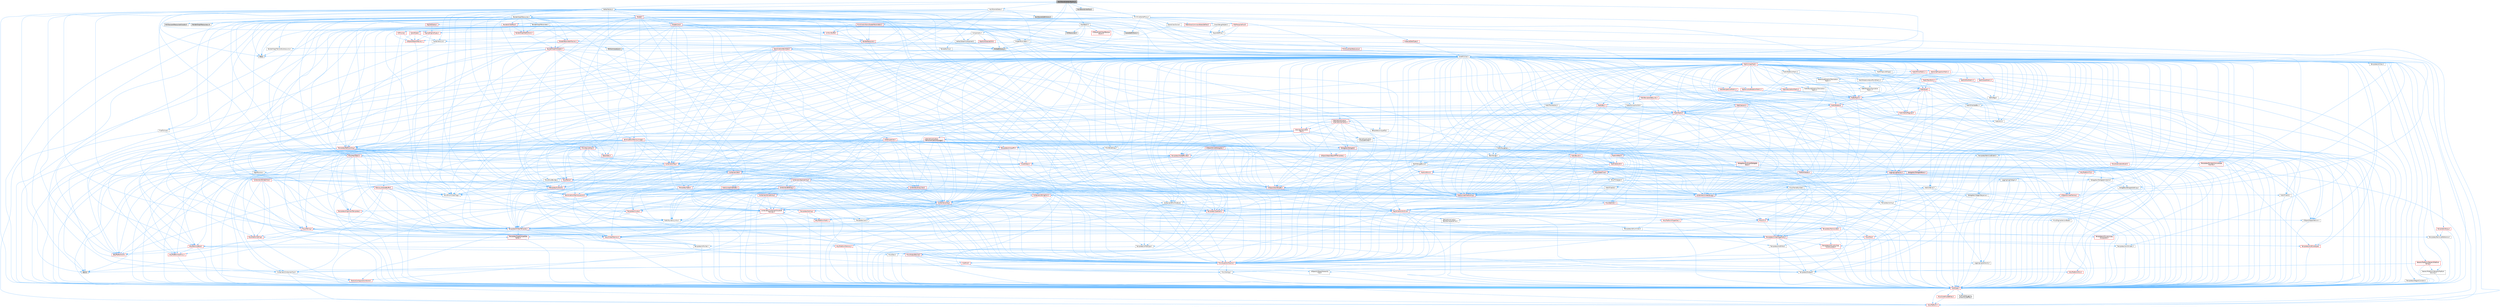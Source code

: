 digraph "HairStrandsVertexFactory.h"
{
 // INTERACTIVE_SVG=YES
 // LATEX_PDF_SIZE
  bgcolor="transparent";
  edge [fontname=Helvetica,fontsize=10,labelfontname=Helvetica,labelfontsize=10];
  node [fontname=Helvetica,fontsize=10,shape=box,height=0.2,width=0.4];
  Node1 [id="Node000001",label="HairStrandsVertexFactory.h",height=0.2,width=0.4,color="gray40", fillcolor="grey60", style="filled", fontcolor="black",tooltip=" "];
  Node1 -> Node2 [id="edge1_Node000001_Node000002",color="steelblue1",style="solid",tooltip=" "];
  Node2 [id="Node000002",label="CoreMinimal.h",height=0.2,width=0.4,color="grey40", fillcolor="white", style="filled",URL="$d7/d67/CoreMinimal_8h.html",tooltip=" "];
  Node2 -> Node3 [id="edge2_Node000002_Node000003",color="steelblue1",style="solid",tooltip=" "];
  Node3 [id="Node000003",label="CoreTypes.h",height=0.2,width=0.4,color="red", fillcolor="#FFF0F0", style="filled",URL="$dc/dec/CoreTypes_8h.html",tooltip=" "];
  Node3 -> Node4 [id="edge3_Node000003_Node000004",color="steelblue1",style="solid",tooltip=" "];
  Node4 [id="Node000004",label="HAL/Platform.h",height=0.2,width=0.4,color="red", fillcolor="#FFF0F0", style="filled",URL="$d9/dd0/Platform_8h.html",tooltip=" "];
  Node3 -> Node14 [id="edge4_Node000003_Node000014",color="steelblue1",style="solid",tooltip=" "];
  Node14 [id="Node000014",label="ProfilingDebugging\l/UMemoryDefines.h",height=0.2,width=0.4,color="grey40", fillcolor="white", style="filled",URL="$d2/da2/UMemoryDefines_8h.html",tooltip=" "];
  Node3 -> Node15 [id="edge5_Node000003_Node000015",color="steelblue1",style="solid",tooltip=" "];
  Node15 [id="Node000015",label="Misc/CoreMiscDefines.h",height=0.2,width=0.4,color="red", fillcolor="#FFF0F0", style="filled",URL="$da/d38/CoreMiscDefines_8h.html",tooltip=" "];
  Node15 -> Node4 [id="edge6_Node000015_Node000004",color="steelblue1",style="solid",tooltip=" "];
  Node2 -> Node17 [id="edge7_Node000002_Node000017",color="steelblue1",style="solid",tooltip=" "];
  Node17 [id="Node000017",label="CoreFwd.h",height=0.2,width=0.4,color="red", fillcolor="#FFF0F0", style="filled",URL="$d1/d1e/CoreFwd_8h.html",tooltip=" "];
  Node17 -> Node3 [id="edge8_Node000017_Node000003",color="steelblue1",style="solid",tooltip=" "];
  Node17 -> Node18 [id="edge9_Node000017_Node000018",color="steelblue1",style="solid",tooltip=" "];
  Node18 [id="Node000018",label="Containers/ContainersFwd.h",height=0.2,width=0.4,color="grey40", fillcolor="white", style="filled",URL="$d4/d0a/ContainersFwd_8h.html",tooltip=" "];
  Node18 -> Node4 [id="edge10_Node000018_Node000004",color="steelblue1",style="solid",tooltip=" "];
  Node18 -> Node3 [id="edge11_Node000018_Node000003",color="steelblue1",style="solid",tooltip=" "];
  Node18 -> Node19 [id="edge12_Node000018_Node000019",color="steelblue1",style="solid",tooltip=" "];
  Node19 [id="Node000019",label="Traits/IsContiguousContainer.h",height=0.2,width=0.4,color="red", fillcolor="#FFF0F0", style="filled",URL="$d5/d3c/IsContiguousContainer_8h.html",tooltip=" "];
  Node19 -> Node3 [id="edge13_Node000019_Node000003",color="steelblue1",style="solid",tooltip=" "];
  Node17 -> Node23 [id="edge14_Node000017_Node000023",color="steelblue1",style="solid",tooltip=" "];
  Node23 [id="Node000023",label="UObject/UObjectHierarchy\lFwd.h",height=0.2,width=0.4,color="grey40", fillcolor="white", style="filled",URL="$d3/d13/UObjectHierarchyFwd_8h.html",tooltip=" "];
  Node2 -> Node23 [id="edge15_Node000002_Node000023",color="steelblue1",style="solid",tooltip=" "];
  Node2 -> Node18 [id="edge16_Node000002_Node000018",color="steelblue1",style="solid",tooltip=" "];
  Node2 -> Node24 [id="edge17_Node000002_Node000024",color="steelblue1",style="solid",tooltip=" "];
  Node24 [id="Node000024",label="Misc/VarArgs.h",height=0.2,width=0.4,color="grey40", fillcolor="white", style="filled",URL="$d5/d6f/VarArgs_8h.html",tooltip=" "];
  Node24 -> Node3 [id="edge18_Node000024_Node000003",color="steelblue1",style="solid",tooltip=" "];
  Node2 -> Node25 [id="edge19_Node000002_Node000025",color="steelblue1",style="solid",tooltip=" "];
  Node25 [id="Node000025",label="Logging/LogVerbosity.h",height=0.2,width=0.4,color="grey40", fillcolor="white", style="filled",URL="$d2/d8f/LogVerbosity_8h.html",tooltip=" "];
  Node25 -> Node3 [id="edge20_Node000025_Node000003",color="steelblue1",style="solid",tooltip=" "];
  Node2 -> Node26 [id="edge21_Node000002_Node000026",color="steelblue1",style="solid",tooltip=" "];
  Node26 [id="Node000026",label="Misc/OutputDevice.h",height=0.2,width=0.4,color="red", fillcolor="#FFF0F0", style="filled",URL="$d7/d32/OutputDevice_8h.html",tooltip=" "];
  Node26 -> Node17 [id="edge22_Node000026_Node000017",color="steelblue1",style="solid",tooltip=" "];
  Node26 -> Node3 [id="edge23_Node000026_Node000003",color="steelblue1",style="solid",tooltip=" "];
  Node26 -> Node25 [id="edge24_Node000026_Node000025",color="steelblue1",style="solid",tooltip=" "];
  Node26 -> Node24 [id="edge25_Node000026_Node000024",color="steelblue1",style="solid",tooltip=" "];
  Node2 -> Node32 [id="edge26_Node000002_Node000032",color="steelblue1",style="solid",tooltip=" "];
  Node32 [id="Node000032",label="HAL/PlatformCrt.h",height=0.2,width=0.4,color="red", fillcolor="#FFF0F0", style="filled",URL="$d8/d75/PlatformCrt_8h.html",tooltip=" "];
  Node2 -> Node42 [id="edge27_Node000002_Node000042",color="steelblue1",style="solid",tooltip=" "];
  Node42 [id="Node000042",label="HAL/PlatformMisc.h",height=0.2,width=0.4,color="red", fillcolor="#FFF0F0", style="filled",URL="$d0/df5/PlatformMisc_8h.html",tooltip=" "];
  Node42 -> Node3 [id="edge28_Node000042_Node000003",color="steelblue1",style="solid",tooltip=" "];
  Node2 -> Node61 [id="edge29_Node000002_Node000061",color="steelblue1",style="solid",tooltip=" "];
  Node61 [id="Node000061",label="Misc/AssertionMacros.h",height=0.2,width=0.4,color="red", fillcolor="#FFF0F0", style="filled",URL="$d0/dfa/AssertionMacros_8h.html",tooltip=" "];
  Node61 -> Node3 [id="edge30_Node000061_Node000003",color="steelblue1",style="solid",tooltip=" "];
  Node61 -> Node4 [id="edge31_Node000061_Node000004",color="steelblue1",style="solid",tooltip=" "];
  Node61 -> Node42 [id="edge32_Node000061_Node000042",color="steelblue1",style="solid",tooltip=" "];
  Node61 -> Node62 [id="edge33_Node000061_Node000062",color="steelblue1",style="solid",tooltip=" "];
  Node62 [id="Node000062",label="Templates/EnableIf.h",height=0.2,width=0.4,color="grey40", fillcolor="white", style="filled",URL="$d7/d60/EnableIf_8h.html",tooltip=" "];
  Node62 -> Node3 [id="edge34_Node000062_Node000003",color="steelblue1",style="solid",tooltip=" "];
  Node61 -> Node24 [id="edge35_Node000061_Node000024",color="steelblue1",style="solid",tooltip=" "];
  Node61 -> Node69 [id="edge36_Node000061_Node000069",color="steelblue1",style="solid",tooltip=" "];
  Node69 [id="Node000069",label="atomic",height=0.2,width=0.4,color="grey60", fillcolor="#E0E0E0", style="filled",tooltip=" "];
  Node2 -> Node70 [id="edge37_Node000002_Node000070",color="steelblue1",style="solid",tooltip=" "];
  Node70 [id="Node000070",label="Templates/IsPointer.h",height=0.2,width=0.4,color="grey40", fillcolor="white", style="filled",URL="$d7/d05/IsPointer_8h.html",tooltip=" "];
  Node70 -> Node3 [id="edge38_Node000070_Node000003",color="steelblue1",style="solid",tooltip=" "];
  Node2 -> Node71 [id="edge39_Node000002_Node000071",color="steelblue1",style="solid",tooltip=" "];
  Node71 [id="Node000071",label="HAL/PlatformMemory.h",height=0.2,width=0.4,color="red", fillcolor="#FFF0F0", style="filled",URL="$de/d68/PlatformMemory_8h.html",tooltip=" "];
  Node71 -> Node3 [id="edge40_Node000071_Node000003",color="steelblue1",style="solid",tooltip=" "];
  Node2 -> Node54 [id="edge41_Node000002_Node000054",color="steelblue1",style="solid",tooltip=" "];
  Node54 [id="Node000054",label="HAL/PlatformAtomics.h",height=0.2,width=0.4,color="red", fillcolor="#FFF0F0", style="filled",URL="$d3/d36/PlatformAtomics_8h.html",tooltip=" "];
  Node54 -> Node3 [id="edge42_Node000054_Node000003",color="steelblue1",style="solid",tooltip=" "];
  Node2 -> Node76 [id="edge43_Node000002_Node000076",color="steelblue1",style="solid",tooltip=" "];
  Node76 [id="Node000076",label="Misc/Exec.h",height=0.2,width=0.4,color="grey40", fillcolor="white", style="filled",URL="$de/ddb/Exec_8h.html",tooltip=" "];
  Node76 -> Node3 [id="edge44_Node000076_Node000003",color="steelblue1",style="solid",tooltip=" "];
  Node76 -> Node61 [id="edge45_Node000076_Node000061",color="steelblue1",style="solid",tooltip=" "];
  Node2 -> Node77 [id="edge46_Node000002_Node000077",color="steelblue1",style="solid",tooltip=" "];
  Node77 [id="Node000077",label="HAL/MemoryBase.h",height=0.2,width=0.4,color="red", fillcolor="#FFF0F0", style="filled",URL="$d6/d9f/MemoryBase_8h.html",tooltip=" "];
  Node77 -> Node3 [id="edge47_Node000077_Node000003",color="steelblue1",style="solid",tooltip=" "];
  Node77 -> Node54 [id="edge48_Node000077_Node000054",color="steelblue1",style="solid",tooltip=" "];
  Node77 -> Node32 [id="edge49_Node000077_Node000032",color="steelblue1",style="solid",tooltip=" "];
  Node77 -> Node76 [id="edge50_Node000077_Node000076",color="steelblue1",style="solid",tooltip=" "];
  Node77 -> Node26 [id="edge51_Node000077_Node000026",color="steelblue1",style="solid",tooltip=" "];
  Node2 -> Node87 [id="edge52_Node000002_Node000087",color="steelblue1",style="solid",tooltip=" "];
  Node87 [id="Node000087",label="HAL/UnrealMemory.h",height=0.2,width=0.4,color="red", fillcolor="#FFF0F0", style="filled",URL="$d9/d96/UnrealMemory_8h.html",tooltip=" "];
  Node87 -> Node3 [id="edge53_Node000087_Node000003",color="steelblue1",style="solid",tooltip=" "];
  Node87 -> Node77 [id="edge54_Node000087_Node000077",color="steelblue1",style="solid",tooltip=" "];
  Node87 -> Node71 [id="edge55_Node000087_Node000071",color="steelblue1",style="solid",tooltip=" "];
  Node87 -> Node70 [id="edge56_Node000087_Node000070",color="steelblue1",style="solid",tooltip=" "];
  Node2 -> Node89 [id="edge57_Node000002_Node000089",color="steelblue1",style="solid",tooltip=" "];
  Node89 [id="Node000089",label="Templates/IsArithmetic.h",height=0.2,width=0.4,color="grey40", fillcolor="white", style="filled",URL="$d2/d5d/IsArithmetic_8h.html",tooltip=" "];
  Node89 -> Node3 [id="edge58_Node000089_Node000003",color="steelblue1",style="solid",tooltip=" "];
  Node2 -> Node83 [id="edge59_Node000002_Node000083",color="steelblue1",style="solid",tooltip=" "];
  Node83 [id="Node000083",label="Templates/AndOrNot.h",height=0.2,width=0.4,color="grey40", fillcolor="white", style="filled",URL="$db/d0a/AndOrNot_8h.html",tooltip=" "];
  Node83 -> Node3 [id="edge60_Node000083_Node000003",color="steelblue1",style="solid",tooltip=" "];
  Node2 -> Node90 [id="edge61_Node000002_Node000090",color="steelblue1",style="solid",tooltip=" "];
  Node90 [id="Node000090",label="Templates/IsPODType.h",height=0.2,width=0.4,color="grey40", fillcolor="white", style="filled",URL="$d7/db1/IsPODType_8h.html",tooltip=" "];
  Node90 -> Node3 [id="edge62_Node000090_Node000003",color="steelblue1",style="solid",tooltip=" "];
  Node2 -> Node91 [id="edge63_Node000002_Node000091",color="steelblue1",style="solid",tooltip=" "];
  Node91 [id="Node000091",label="Templates/IsUECoreType.h",height=0.2,width=0.4,color="red", fillcolor="#FFF0F0", style="filled",URL="$d1/db8/IsUECoreType_8h.html",tooltip=" "];
  Node91 -> Node3 [id="edge64_Node000091_Node000003",color="steelblue1",style="solid",tooltip=" "];
  Node2 -> Node84 [id="edge65_Node000002_Node000084",color="steelblue1",style="solid",tooltip=" "];
  Node84 [id="Node000084",label="Templates/IsTriviallyCopy\lConstructible.h",height=0.2,width=0.4,color="red", fillcolor="#FFF0F0", style="filled",URL="$d3/d78/IsTriviallyCopyConstructible_8h.html",tooltip=" "];
  Node84 -> Node3 [id="edge66_Node000084_Node000003",color="steelblue1",style="solid",tooltip=" "];
  Node2 -> Node92 [id="edge67_Node000002_Node000092",color="steelblue1",style="solid",tooltip=" "];
  Node92 [id="Node000092",label="Templates/UnrealTypeTraits.h",height=0.2,width=0.4,color="red", fillcolor="#FFF0F0", style="filled",URL="$d2/d2d/UnrealTypeTraits_8h.html",tooltip=" "];
  Node92 -> Node3 [id="edge68_Node000092_Node000003",color="steelblue1",style="solid",tooltip=" "];
  Node92 -> Node70 [id="edge69_Node000092_Node000070",color="steelblue1",style="solid",tooltip=" "];
  Node92 -> Node61 [id="edge70_Node000092_Node000061",color="steelblue1",style="solid",tooltip=" "];
  Node92 -> Node83 [id="edge71_Node000092_Node000083",color="steelblue1",style="solid",tooltip=" "];
  Node92 -> Node62 [id="edge72_Node000092_Node000062",color="steelblue1",style="solid",tooltip=" "];
  Node92 -> Node89 [id="edge73_Node000092_Node000089",color="steelblue1",style="solid",tooltip=" "];
  Node92 -> Node90 [id="edge74_Node000092_Node000090",color="steelblue1",style="solid",tooltip=" "];
  Node92 -> Node91 [id="edge75_Node000092_Node000091",color="steelblue1",style="solid",tooltip=" "];
  Node92 -> Node84 [id="edge76_Node000092_Node000084",color="steelblue1",style="solid",tooltip=" "];
  Node2 -> Node62 [id="edge77_Node000002_Node000062",color="steelblue1",style="solid",tooltip=" "];
  Node2 -> Node94 [id="edge78_Node000002_Node000094",color="steelblue1",style="solid",tooltip=" "];
  Node94 [id="Node000094",label="Templates/RemoveReference.h",height=0.2,width=0.4,color="grey40", fillcolor="white", style="filled",URL="$da/dbe/RemoveReference_8h.html",tooltip=" "];
  Node94 -> Node3 [id="edge79_Node000094_Node000003",color="steelblue1",style="solid",tooltip=" "];
  Node2 -> Node95 [id="edge80_Node000002_Node000095",color="steelblue1",style="solid",tooltip=" "];
  Node95 [id="Node000095",label="Templates/IntegralConstant.h",height=0.2,width=0.4,color="grey40", fillcolor="white", style="filled",URL="$db/d1b/IntegralConstant_8h.html",tooltip=" "];
  Node95 -> Node3 [id="edge81_Node000095_Node000003",color="steelblue1",style="solid",tooltip=" "];
  Node2 -> Node96 [id="edge82_Node000002_Node000096",color="steelblue1",style="solid",tooltip=" "];
  Node96 [id="Node000096",label="Templates/IsClass.h",height=0.2,width=0.4,color="grey40", fillcolor="white", style="filled",URL="$db/dcb/IsClass_8h.html",tooltip=" "];
  Node96 -> Node3 [id="edge83_Node000096_Node000003",color="steelblue1",style="solid",tooltip=" "];
  Node2 -> Node97 [id="edge84_Node000002_Node000097",color="steelblue1",style="solid",tooltip=" "];
  Node97 [id="Node000097",label="Templates/TypeCompatible\lBytes.h",height=0.2,width=0.4,color="red", fillcolor="#FFF0F0", style="filled",URL="$df/d0a/TypeCompatibleBytes_8h.html",tooltip=" "];
  Node97 -> Node3 [id="edge85_Node000097_Node000003",color="steelblue1",style="solid",tooltip=" "];
  Node2 -> Node19 [id="edge86_Node000002_Node000019",color="steelblue1",style="solid",tooltip=" "];
  Node2 -> Node98 [id="edge87_Node000002_Node000098",color="steelblue1",style="solid",tooltip=" "];
  Node98 [id="Node000098",label="Templates/UnrealTemplate.h",height=0.2,width=0.4,color="red", fillcolor="#FFF0F0", style="filled",URL="$d4/d24/UnrealTemplate_8h.html",tooltip=" "];
  Node98 -> Node3 [id="edge88_Node000098_Node000003",color="steelblue1",style="solid",tooltip=" "];
  Node98 -> Node70 [id="edge89_Node000098_Node000070",color="steelblue1",style="solid",tooltip=" "];
  Node98 -> Node87 [id="edge90_Node000098_Node000087",color="steelblue1",style="solid",tooltip=" "];
  Node98 -> Node92 [id="edge91_Node000098_Node000092",color="steelblue1",style="solid",tooltip=" "];
  Node98 -> Node94 [id="edge92_Node000098_Node000094",color="steelblue1",style="solid",tooltip=" "];
  Node98 -> Node97 [id="edge93_Node000098_Node000097",color="steelblue1",style="solid",tooltip=" "];
  Node98 -> Node19 [id="edge94_Node000098_Node000019",color="steelblue1",style="solid",tooltip=" "];
  Node2 -> Node47 [id="edge95_Node000002_Node000047",color="steelblue1",style="solid",tooltip=" "];
  Node47 [id="Node000047",label="Math/NumericLimits.h",height=0.2,width=0.4,color="grey40", fillcolor="white", style="filled",URL="$df/d1b/NumericLimits_8h.html",tooltip=" "];
  Node47 -> Node3 [id="edge96_Node000047_Node000003",color="steelblue1",style="solid",tooltip=" "];
  Node2 -> Node102 [id="edge97_Node000002_Node000102",color="steelblue1",style="solid",tooltip=" "];
  Node102 [id="Node000102",label="HAL/PlatformMath.h",height=0.2,width=0.4,color="red", fillcolor="#FFF0F0", style="filled",URL="$dc/d53/PlatformMath_8h.html",tooltip=" "];
  Node102 -> Node3 [id="edge98_Node000102_Node000003",color="steelblue1",style="solid",tooltip=" "];
  Node2 -> Node85 [id="edge99_Node000002_Node000085",color="steelblue1",style="solid",tooltip=" "];
  Node85 [id="Node000085",label="Templates/IsTriviallyCopy\lAssignable.h",height=0.2,width=0.4,color="red", fillcolor="#FFF0F0", style="filled",URL="$d2/df2/IsTriviallyCopyAssignable_8h.html",tooltip=" "];
  Node85 -> Node3 [id="edge100_Node000085_Node000003",color="steelblue1",style="solid",tooltip=" "];
  Node2 -> Node110 [id="edge101_Node000002_Node000110",color="steelblue1",style="solid",tooltip=" "];
  Node110 [id="Node000110",label="Templates/MemoryOps.h",height=0.2,width=0.4,color="red", fillcolor="#FFF0F0", style="filled",URL="$db/dea/MemoryOps_8h.html",tooltip=" "];
  Node110 -> Node3 [id="edge102_Node000110_Node000003",color="steelblue1",style="solid",tooltip=" "];
  Node110 -> Node87 [id="edge103_Node000110_Node000087",color="steelblue1",style="solid",tooltip=" "];
  Node110 -> Node85 [id="edge104_Node000110_Node000085",color="steelblue1",style="solid",tooltip=" "];
  Node110 -> Node84 [id="edge105_Node000110_Node000084",color="steelblue1",style="solid",tooltip=" "];
  Node110 -> Node92 [id="edge106_Node000110_Node000092",color="steelblue1",style="solid",tooltip=" "];
  Node2 -> Node111 [id="edge107_Node000002_Node000111",color="steelblue1",style="solid",tooltip=" "];
  Node111 [id="Node000111",label="Containers/ContainerAllocation\lPolicies.h",height=0.2,width=0.4,color="red", fillcolor="#FFF0F0", style="filled",URL="$d7/dff/ContainerAllocationPolicies_8h.html",tooltip=" "];
  Node111 -> Node3 [id="edge108_Node000111_Node000003",color="steelblue1",style="solid",tooltip=" "];
  Node111 -> Node111 [id="edge109_Node000111_Node000111",color="steelblue1",style="solid",tooltip=" "];
  Node111 -> Node102 [id="edge110_Node000111_Node000102",color="steelblue1",style="solid",tooltip=" "];
  Node111 -> Node87 [id="edge111_Node000111_Node000087",color="steelblue1",style="solid",tooltip=" "];
  Node111 -> Node47 [id="edge112_Node000111_Node000047",color="steelblue1",style="solid",tooltip=" "];
  Node111 -> Node61 [id="edge113_Node000111_Node000061",color="steelblue1",style="solid",tooltip=" "];
  Node111 -> Node110 [id="edge114_Node000111_Node000110",color="steelblue1",style="solid",tooltip=" "];
  Node111 -> Node97 [id="edge115_Node000111_Node000097",color="steelblue1",style="solid",tooltip=" "];
  Node2 -> Node114 [id="edge116_Node000002_Node000114",color="steelblue1",style="solid",tooltip=" "];
  Node114 [id="Node000114",label="Templates/IsEnumClass.h",height=0.2,width=0.4,color="grey40", fillcolor="white", style="filled",URL="$d7/d15/IsEnumClass_8h.html",tooltip=" "];
  Node114 -> Node3 [id="edge117_Node000114_Node000003",color="steelblue1",style="solid",tooltip=" "];
  Node114 -> Node83 [id="edge118_Node000114_Node000083",color="steelblue1",style="solid",tooltip=" "];
  Node2 -> Node115 [id="edge119_Node000002_Node000115",color="steelblue1",style="solid",tooltip=" "];
  Node115 [id="Node000115",label="HAL/PlatformProperties.h",height=0.2,width=0.4,color="red", fillcolor="#FFF0F0", style="filled",URL="$d9/db0/PlatformProperties_8h.html",tooltip=" "];
  Node115 -> Node3 [id="edge120_Node000115_Node000003",color="steelblue1",style="solid",tooltip=" "];
  Node2 -> Node118 [id="edge121_Node000002_Node000118",color="steelblue1",style="solid",tooltip=" "];
  Node118 [id="Node000118",label="Misc/EngineVersionBase.h",height=0.2,width=0.4,color="grey40", fillcolor="white", style="filled",URL="$d5/d2b/EngineVersionBase_8h.html",tooltip=" "];
  Node118 -> Node3 [id="edge122_Node000118_Node000003",color="steelblue1",style="solid",tooltip=" "];
  Node2 -> Node119 [id="edge123_Node000002_Node000119",color="steelblue1",style="solid",tooltip=" "];
  Node119 [id="Node000119",label="Internationalization\l/TextNamespaceFwd.h",height=0.2,width=0.4,color="grey40", fillcolor="white", style="filled",URL="$d8/d97/TextNamespaceFwd_8h.html",tooltip=" "];
  Node119 -> Node3 [id="edge124_Node000119_Node000003",color="steelblue1",style="solid",tooltip=" "];
  Node2 -> Node120 [id="edge125_Node000002_Node000120",color="steelblue1",style="solid",tooltip=" "];
  Node120 [id="Node000120",label="Serialization/Archive.h",height=0.2,width=0.4,color="red", fillcolor="#FFF0F0", style="filled",URL="$d7/d3b/Archive_8h.html",tooltip=" "];
  Node120 -> Node17 [id="edge126_Node000120_Node000017",color="steelblue1",style="solid",tooltip=" "];
  Node120 -> Node3 [id="edge127_Node000120_Node000003",color="steelblue1",style="solid",tooltip=" "];
  Node120 -> Node115 [id="edge128_Node000120_Node000115",color="steelblue1",style="solid",tooltip=" "];
  Node120 -> Node119 [id="edge129_Node000120_Node000119",color="steelblue1",style="solid",tooltip=" "];
  Node120 -> Node61 [id="edge130_Node000120_Node000061",color="steelblue1",style="solid",tooltip=" "];
  Node120 -> Node118 [id="edge131_Node000120_Node000118",color="steelblue1",style="solid",tooltip=" "];
  Node120 -> Node24 [id="edge132_Node000120_Node000024",color="steelblue1",style="solid",tooltip=" "];
  Node120 -> Node62 [id="edge133_Node000120_Node000062",color="steelblue1",style="solid",tooltip=" "];
  Node120 -> Node114 [id="edge134_Node000120_Node000114",color="steelblue1",style="solid",tooltip=" "];
  Node120 -> Node98 [id="edge135_Node000120_Node000098",color="steelblue1",style="solid",tooltip=" "];
  Node120 -> Node123 [id="edge136_Node000120_Node000123",color="steelblue1",style="solid",tooltip=" "];
  Node123 [id="Node000123",label="UObject/ObjectVersion.h",height=0.2,width=0.4,color="grey40", fillcolor="white", style="filled",URL="$da/d63/ObjectVersion_8h.html",tooltip=" "];
  Node123 -> Node3 [id="edge137_Node000123_Node000003",color="steelblue1",style="solid",tooltip=" "];
  Node2 -> Node124 [id="edge138_Node000002_Node000124",color="steelblue1",style="solid",tooltip=" "];
  Node124 [id="Node000124",label="Templates/Less.h",height=0.2,width=0.4,color="grey40", fillcolor="white", style="filled",URL="$de/dc8/Less_8h.html",tooltip=" "];
  Node124 -> Node3 [id="edge139_Node000124_Node000003",color="steelblue1",style="solid",tooltip=" "];
  Node124 -> Node98 [id="edge140_Node000124_Node000098",color="steelblue1",style="solid",tooltip=" "];
  Node2 -> Node125 [id="edge141_Node000002_Node000125",color="steelblue1",style="solid",tooltip=" "];
  Node125 [id="Node000125",label="Templates/Sorting.h",height=0.2,width=0.4,color="red", fillcolor="#FFF0F0", style="filled",URL="$d3/d9e/Sorting_8h.html",tooltip=" "];
  Node125 -> Node3 [id="edge142_Node000125_Node000003",color="steelblue1",style="solid",tooltip=" "];
  Node125 -> Node102 [id="edge143_Node000125_Node000102",color="steelblue1",style="solid",tooltip=" "];
  Node125 -> Node124 [id="edge144_Node000125_Node000124",color="steelblue1",style="solid",tooltip=" "];
  Node2 -> Node136 [id="edge145_Node000002_Node000136",color="steelblue1",style="solid",tooltip=" "];
  Node136 [id="Node000136",label="Misc/Char.h",height=0.2,width=0.4,color="red", fillcolor="#FFF0F0", style="filled",URL="$d0/d58/Char_8h.html",tooltip=" "];
  Node136 -> Node3 [id="edge146_Node000136_Node000003",color="steelblue1",style="solid",tooltip=" "];
  Node2 -> Node139 [id="edge147_Node000002_Node000139",color="steelblue1",style="solid",tooltip=" "];
  Node139 [id="Node000139",label="GenericPlatform/GenericPlatform\lStricmp.h",height=0.2,width=0.4,color="grey40", fillcolor="white", style="filled",URL="$d2/d86/GenericPlatformStricmp_8h.html",tooltip=" "];
  Node139 -> Node3 [id="edge148_Node000139_Node000003",color="steelblue1",style="solid",tooltip=" "];
  Node2 -> Node140 [id="edge149_Node000002_Node000140",color="steelblue1",style="solid",tooltip=" "];
  Node140 [id="Node000140",label="GenericPlatform/GenericPlatform\lString.h",height=0.2,width=0.4,color="red", fillcolor="#FFF0F0", style="filled",URL="$dd/d20/GenericPlatformString_8h.html",tooltip=" "];
  Node140 -> Node3 [id="edge150_Node000140_Node000003",color="steelblue1",style="solid",tooltip=" "];
  Node140 -> Node139 [id="edge151_Node000140_Node000139",color="steelblue1",style="solid",tooltip=" "];
  Node140 -> Node62 [id="edge152_Node000140_Node000062",color="steelblue1",style="solid",tooltip=" "];
  Node2 -> Node73 [id="edge153_Node000002_Node000073",color="steelblue1",style="solid",tooltip=" "];
  Node73 [id="Node000073",label="HAL/PlatformString.h",height=0.2,width=0.4,color="red", fillcolor="#FFF0F0", style="filled",URL="$db/db5/PlatformString_8h.html",tooltip=" "];
  Node73 -> Node3 [id="edge154_Node000073_Node000003",color="steelblue1",style="solid",tooltip=" "];
  Node2 -> Node143 [id="edge155_Node000002_Node000143",color="steelblue1",style="solid",tooltip=" "];
  Node143 [id="Node000143",label="Misc/CString.h",height=0.2,width=0.4,color="red", fillcolor="#FFF0F0", style="filled",URL="$d2/d49/CString_8h.html",tooltip=" "];
  Node143 -> Node3 [id="edge156_Node000143_Node000003",color="steelblue1",style="solid",tooltip=" "];
  Node143 -> Node32 [id="edge157_Node000143_Node000032",color="steelblue1",style="solid",tooltip=" "];
  Node143 -> Node73 [id="edge158_Node000143_Node000073",color="steelblue1",style="solid",tooltip=" "];
  Node143 -> Node61 [id="edge159_Node000143_Node000061",color="steelblue1",style="solid",tooltip=" "];
  Node143 -> Node136 [id="edge160_Node000143_Node000136",color="steelblue1",style="solid",tooltip=" "];
  Node143 -> Node24 [id="edge161_Node000143_Node000024",color="steelblue1",style="solid",tooltip=" "];
  Node2 -> Node144 [id="edge162_Node000002_Node000144",color="steelblue1",style="solid",tooltip=" "];
  Node144 [id="Node000144",label="Misc/Crc.h",height=0.2,width=0.4,color="red", fillcolor="#FFF0F0", style="filled",URL="$d4/dd2/Crc_8h.html",tooltip=" "];
  Node144 -> Node3 [id="edge163_Node000144_Node000003",color="steelblue1",style="solid",tooltip=" "];
  Node144 -> Node73 [id="edge164_Node000144_Node000073",color="steelblue1",style="solid",tooltip=" "];
  Node144 -> Node61 [id="edge165_Node000144_Node000061",color="steelblue1",style="solid",tooltip=" "];
  Node144 -> Node143 [id="edge166_Node000144_Node000143",color="steelblue1",style="solid",tooltip=" "];
  Node144 -> Node136 [id="edge167_Node000144_Node000136",color="steelblue1",style="solid",tooltip=" "];
  Node144 -> Node92 [id="edge168_Node000144_Node000092",color="steelblue1",style="solid",tooltip=" "];
  Node2 -> Node135 [id="edge169_Node000002_Node000135",color="steelblue1",style="solid",tooltip=" "];
  Node135 [id="Node000135",label="Math/UnrealMathUtility.h",height=0.2,width=0.4,color="red", fillcolor="#FFF0F0", style="filled",URL="$db/db8/UnrealMathUtility_8h.html",tooltip=" "];
  Node135 -> Node3 [id="edge170_Node000135_Node000003",color="steelblue1",style="solid",tooltip=" "];
  Node135 -> Node61 [id="edge171_Node000135_Node000061",color="steelblue1",style="solid",tooltip=" "];
  Node135 -> Node102 [id="edge172_Node000135_Node000102",color="steelblue1",style="solid",tooltip=" "];
  Node2 -> Node145 [id="edge173_Node000002_Node000145",color="steelblue1",style="solid",tooltip=" "];
  Node145 [id="Node000145",label="Containers/UnrealString.h",height=0.2,width=0.4,color="red", fillcolor="#FFF0F0", style="filled",URL="$d5/dba/UnrealString_8h.html",tooltip=" "];
  Node2 -> Node149 [id="edge174_Node000002_Node000149",color="steelblue1",style="solid",tooltip=" "];
  Node149 [id="Node000149",label="Containers/Array.h",height=0.2,width=0.4,color="red", fillcolor="#FFF0F0", style="filled",URL="$df/dd0/Array_8h.html",tooltip=" "];
  Node149 -> Node3 [id="edge175_Node000149_Node000003",color="steelblue1",style="solid",tooltip=" "];
  Node149 -> Node61 [id="edge176_Node000149_Node000061",color="steelblue1",style="solid",tooltip=" "];
  Node149 -> Node87 [id="edge177_Node000149_Node000087",color="steelblue1",style="solid",tooltip=" "];
  Node149 -> Node92 [id="edge178_Node000149_Node000092",color="steelblue1",style="solid",tooltip=" "];
  Node149 -> Node98 [id="edge179_Node000149_Node000098",color="steelblue1",style="solid",tooltip=" "];
  Node149 -> Node111 [id="edge180_Node000149_Node000111",color="steelblue1",style="solid",tooltip=" "];
  Node149 -> Node120 [id="edge181_Node000149_Node000120",color="steelblue1",style="solid",tooltip=" "];
  Node149 -> Node128 [id="edge182_Node000149_Node000128",color="steelblue1",style="solid",tooltip=" "];
  Node128 [id="Node000128",label="Templates/Invoke.h",height=0.2,width=0.4,color="red", fillcolor="#FFF0F0", style="filled",URL="$d7/deb/Invoke_8h.html",tooltip=" "];
  Node128 -> Node3 [id="edge183_Node000128_Node000003",color="steelblue1",style="solid",tooltip=" "];
  Node128 -> Node98 [id="edge184_Node000128_Node000098",color="steelblue1",style="solid",tooltip=" "];
  Node149 -> Node124 [id="edge185_Node000149_Node000124",color="steelblue1",style="solid",tooltip=" "];
  Node149 -> Node125 [id="edge186_Node000149_Node000125",color="steelblue1",style="solid",tooltip=" "];
  Node149 -> Node172 [id="edge187_Node000149_Node000172",color="steelblue1",style="solid",tooltip=" "];
  Node172 [id="Node000172",label="Templates/AlignmentTemplates.h",height=0.2,width=0.4,color="red", fillcolor="#FFF0F0", style="filled",URL="$dd/d32/AlignmentTemplates_8h.html",tooltip=" "];
  Node172 -> Node3 [id="edge188_Node000172_Node000003",color="steelblue1",style="solid",tooltip=" "];
  Node172 -> Node70 [id="edge189_Node000172_Node000070",color="steelblue1",style="solid",tooltip=" "];
  Node2 -> Node173 [id="edge190_Node000002_Node000173",color="steelblue1",style="solid",tooltip=" "];
  Node173 [id="Node000173",label="Misc/FrameNumber.h",height=0.2,width=0.4,color="grey40", fillcolor="white", style="filled",URL="$dd/dbd/FrameNumber_8h.html",tooltip=" "];
  Node173 -> Node3 [id="edge191_Node000173_Node000003",color="steelblue1",style="solid",tooltip=" "];
  Node173 -> Node47 [id="edge192_Node000173_Node000047",color="steelblue1",style="solid",tooltip=" "];
  Node173 -> Node135 [id="edge193_Node000173_Node000135",color="steelblue1",style="solid",tooltip=" "];
  Node173 -> Node62 [id="edge194_Node000173_Node000062",color="steelblue1",style="solid",tooltip=" "];
  Node173 -> Node92 [id="edge195_Node000173_Node000092",color="steelblue1",style="solid",tooltip=" "];
  Node2 -> Node174 [id="edge196_Node000002_Node000174",color="steelblue1",style="solid",tooltip=" "];
  Node174 [id="Node000174",label="Misc/Timespan.h",height=0.2,width=0.4,color="grey40", fillcolor="white", style="filled",URL="$da/dd9/Timespan_8h.html",tooltip=" "];
  Node174 -> Node3 [id="edge197_Node000174_Node000003",color="steelblue1",style="solid",tooltip=" "];
  Node174 -> Node175 [id="edge198_Node000174_Node000175",color="steelblue1",style="solid",tooltip=" "];
  Node175 [id="Node000175",label="Math/Interval.h",height=0.2,width=0.4,color="grey40", fillcolor="white", style="filled",URL="$d1/d55/Interval_8h.html",tooltip=" "];
  Node175 -> Node3 [id="edge199_Node000175_Node000003",color="steelblue1",style="solid",tooltip=" "];
  Node175 -> Node89 [id="edge200_Node000175_Node000089",color="steelblue1",style="solid",tooltip=" "];
  Node175 -> Node92 [id="edge201_Node000175_Node000092",color="steelblue1",style="solid",tooltip=" "];
  Node175 -> Node47 [id="edge202_Node000175_Node000047",color="steelblue1",style="solid",tooltip=" "];
  Node175 -> Node135 [id="edge203_Node000175_Node000135",color="steelblue1",style="solid",tooltip=" "];
  Node174 -> Node135 [id="edge204_Node000174_Node000135",color="steelblue1",style="solid",tooltip=" "];
  Node174 -> Node61 [id="edge205_Node000174_Node000061",color="steelblue1",style="solid",tooltip=" "];
  Node2 -> Node176 [id="edge206_Node000002_Node000176",color="steelblue1",style="solid",tooltip=" "];
  Node176 [id="Node000176",label="Containers/StringConv.h",height=0.2,width=0.4,color="red", fillcolor="#FFF0F0", style="filled",URL="$d3/ddf/StringConv_8h.html",tooltip=" "];
  Node176 -> Node3 [id="edge207_Node000176_Node000003",color="steelblue1",style="solid",tooltip=" "];
  Node176 -> Node61 [id="edge208_Node000176_Node000061",color="steelblue1",style="solid",tooltip=" "];
  Node176 -> Node111 [id="edge209_Node000176_Node000111",color="steelblue1",style="solid",tooltip=" "];
  Node176 -> Node149 [id="edge210_Node000176_Node000149",color="steelblue1",style="solid",tooltip=" "];
  Node176 -> Node143 [id="edge211_Node000176_Node000143",color="steelblue1",style="solid",tooltip=" "];
  Node176 -> Node177 [id="edge212_Node000176_Node000177",color="steelblue1",style="solid",tooltip=" "];
  Node177 [id="Node000177",label="Templates/IsArray.h",height=0.2,width=0.4,color="grey40", fillcolor="white", style="filled",URL="$d8/d8d/IsArray_8h.html",tooltip=" "];
  Node177 -> Node3 [id="edge213_Node000177_Node000003",color="steelblue1",style="solid",tooltip=" "];
  Node176 -> Node98 [id="edge214_Node000176_Node000098",color="steelblue1",style="solid",tooltip=" "];
  Node176 -> Node92 [id="edge215_Node000176_Node000092",color="steelblue1",style="solid",tooltip=" "];
  Node176 -> Node19 [id="edge216_Node000176_Node000019",color="steelblue1",style="solid",tooltip=" "];
  Node2 -> Node178 [id="edge217_Node000002_Node000178",color="steelblue1",style="solid",tooltip=" "];
  Node178 [id="Node000178",label="UObject/UnrealNames.h",height=0.2,width=0.4,color="red", fillcolor="#FFF0F0", style="filled",URL="$d8/db1/UnrealNames_8h.html",tooltip=" "];
  Node178 -> Node3 [id="edge218_Node000178_Node000003",color="steelblue1",style="solid",tooltip=" "];
  Node2 -> Node180 [id="edge219_Node000002_Node000180",color="steelblue1",style="solid",tooltip=" "];
  Node180 [id="Node000180",label="UObject/NameTypes.h",height=0.2,width=0.4,color="red", fillcolor="#FFF0F0", style="filled",URL="$d6/d35/NameTypes_8h.html",tooltip=" "];
  Node180 -> Node3 [id="edge220_Node000180_Node000003",color="steelblue1",style="solid",tooltip=" "];
  Node180 -> Node61 [id="edge221_Node000180_Node000061",color="steelblue1",style="solid",tooltip=" "];
  Node180 -> Node87 [id="edge222_Node000180_Node000087",color="steelblue1",style="solid",tooltip=" "];
  Node180 -> Node92 [id="edge223_Node000180_Node000092",color="steelblue1",style="solid",tooltip=" "];
  Node180 -> Node98 [id="edge224_Node000180_Node000098",color="steelblue1",style="solid",tooltip=" "];
  Node180 -> Node145 [id="edge225_Node000180_Node000145",color="steelblue1",style="solid",tooltip=" "];
  Node180 -> Node176 [id="edge226_Node000180_Node000176",color="steelblue1",style="solid",tooltip=" "];
  Node180 -> Node178 [id="edge227_Node000180_Node000178",color="steelblue1",style="solid",tooltip=" "];
  Node180 -> Node157 [id="edge228_Node000180_Node000157",color="steelblue1",style="solid",tooltip=" "];
  Node157 [id="Node000157",label="Serialization/MemoryLayout.h",height=0.2,width=0.4,color="red", fillcolor="#FFF0F0", style="filled",URL="$d7/d66/MemoryLayout_8h.html",tooltip=" "];
  Node157 -> Node160 [id="edge229_Node000157_Node000160",color="steelblue1",style="solid",tooltip=" "];
  Node160 [id="Node000160",label="Containers/EnumAsByte.h",height=0.2,width=0.4,color="grey40", fillcolor="white", style="filled",URL="$d6/d9a/EnumAsByte_8h.html",tooltip=" "];
  Node160 -> Node3 [id="edge230_Node000160_Node000003",color="steelblue1",style="solid",tooltip=" "];
  Node160 -> Node90 [id="edge231_Node000160_Node000090",color="steelblue1",style="solid",tooltip=" "];
  Node160 -> Node161 [id="edge232_Node000160_Node000161",color="steelblue1",style="solid",tooltip=" "];
  Node161 [id="Node000161",label="Templates/TypeHash.h",height=0.2,width=0.4,color="red", fillcolor="#FFF0F0", style="filled",URL="$d1/d62/TypeHash_8h.html",tooltip=" "];
  Node161 -> Node3 [id="edge233_Node000161_Node000003",color="steelblue1",style="solid",tooltip=" "];
  Node161 -> Node144 [id="edge234_Node000161_Node000144",color="steelblue1",style="solid",tooltip=" "];
  Node157 -> Node87 [id="edge235_Node000157_Node000087",color="steelblue1",style="solid",tooltip=" "];
  Node157 -> Node62 [id="edge236_Node000157_Node000062",color="steelblue1",style="solid",tooltip=" "];
  Node157 -> Node98 [id="edge237_Node000157_Node000098",color="steelblue1",style="solid",tooltip=" "];
  Node2 -> Node188 [id="edge238_Node000002_Node000188",color="steelblue1",style="solid",tooltip=" "];
  Node188 [id="Node000188",label="Misc/Parse.h",height=0.2,width=0.4,color="red", fillcolor="#FFF0F0", style="filled",URL="$dc/d71/Parse_8h.html",tooltip=" "];
  Node188 -> Node145 [id="edge239_Node000188_Node000145",color="steelblue1",style="solid",tooltip=" "];
  Node188 -> Node3 [id="edge240_Node000188_Node000003",color="steelblue1",style="solid",tooltip=" "];
  Node188 -> Node32 [id="edge241_Node000188_Node000032",color="steelblue1",style="solid",tooltip=" "];
  Node188 -> Node49 [id="edge242_Node000188_Node000049",color="steelblue1",style="solid",tooltip=" "];
  Node49 [id="Node000049",label="Misc/EnumClassFlags.h",height=0.2,width=0.4,color="grey40", fillcolor="white", style="filled",URL="$d8/de7/EnumClassFlags_8h.html",tooltip=" "];
  Node188 -> Node189 [id="edge243_Node000188_Node000189",color="steelblue1",style="solid",tooltip=" "];
  Node189 [id="Node000189",label="Templates/Function.h",height=0.2,width=0.4,color="red", fillcolor="#FFF0F0", style="filled",URL="$df/df5/Function_8h.html",tooltip=" "];
  Node189 -> Node3 [id="edge244_Node000189_Node000003",color="steelblue1",style="solid",tooltip=" "];
  Node189 -> Node61 [id="edge245_Node000189_Node000061",color="steelblue1",style="solid",tooltip=" "];
  Node189 -> Node87 [id="edge246_Node000189_Node000087",color="steelblue1",style="solid",tooltip=" "];
  Node189 -> Node92 [id="edge247_Node000189_Node000092",color="steelblue1",style="solid",tooltip=" "];
  Node189 -> Node128 [id="edge248_Node000189_Node000128",color="steelblue1",style="solid",tooltip=" "];
  Node189 -> Node98 [id="edge249_Node000189_Node000098",color="steelblue1",style="solid",tooltip=" "];
  Node189 -> Node135 [id="edge250_Node000189_Node000135",color="steelblue1",style="solid",tooltip=" "];
  Node2 -> Node172 [id="edge251_Node000002_Node000172",color="steelblue1",style="solid",tooltip=" "];
  Node2 -> Node191 [id="edge252_Node000002_Node000191",color="steelblue1",style="solid",tooltip=" "];
  Node191 [id="Node000191",label="Misc/StructBuilder.h",height=0.2,width=0.4,color="grey40", fillcolor="white", style="filled",URL="$d9/db3/StructBuilder_8h.html",tooltip=" "];
  Node191 -> Node3 [id="edge253_Node000191_Node000003",color="steelblue1",style="solid",tooltip=" "];
  Node191 -> Node135 [id="edge254_Node000191_Node000135",color="steelblue1",style="solid",tooltip=" "];
  Node191 -> Node172 [id="edge255_Node000191_Node000172",color="steelblue1",style="solid",tooltip=" "];
  Node2 -> Node104 [id="edge256_Node000002_Node000104",color="steelblue1",style="solid",tooltip=" "];
  Node104 [id="Node000104",label="Templates/Decay.h",height=0.2,width=0.4,color="red", fillcolor="#FFF0F0", style="filled",URL="$dd/d0f/Decay_8h.html",tooltip=" "];
  Node104 -> Node3 [id="edge257_Node000104_Node000003",color="steelblue1",style="solid",tooltip=" "];
  Node104 -> Node94 [id="edge258_Node000104_Node000094",color="steelblue1",style="solid",tooltip=" "];
  Node2 -> Node192 [id="edge259_Node000002_Node000192",color="steelblue1",style="solid",tooltip=" "];
  Node192 [id="Node000192",label="Templates/PointerIsConvertible\lFromTo.h",height=0.2,width=0.4,color="red", fillcolor="#FFF0F0", style="filled",URL="$d6/d65/PointerIsConvertibleFromTo_8h.html",tooltip=" "];
  Node192 -> Node3 [id="edge260_Node000192_Node000003",color="steelblue1",style="solid",tooltip=" "];
  Node2 -> Node128 [id="edge261_Node000002_Node000128",color="steelblue1",style="solid",tooltip=" "];
  Node2 -> Node189 [id="edge262_Node000002_Node000189",color="steelblue1",style="solid",tooltip=" "];
  Node2 -> Node161 [id="edge263_Node000002_Node000161",color="steelblue1",style="solid",tooltip=" "];
  Node2 -> Node193 [id="edge264_Node000002_Node000193",color="steelblue1",style="solid",tooltip=" "];
  Node193 [id="Node000193",label="Containers/ScriptArray.h",height=0.2,width=0.4,color="red", fillcolor="#FFF0F0", style="filled",URL="$dc/daf/ScriptArray_8h.html",tooltip=" "];
  Node193 -> Node3 [id="edge265_Node000193_Node000003",color="steelblue1",style="solid",tooltip=" "];
  Node193 -> Node61 [id="edge266_Node000193_Node000061",color="steelblue1",style="solid",tooltip=" "];
  Node193 -> Node87 [id="edge267_Node000193_Node000087",color="steelblue1",style="solid",tooltip=" "];
  Node193 -> Node111 [id="edge268_Node000193_Node000111",color="steelblue1",style="solid",tooltip=" "];
  Node193 -> Node149 [id="edge269_Node000193_Node000149",color="steelblue1",style="solid",tooltip=" "];
  Node2 -> Node194 [id="edge270_Node000002_Node000194",color="steelblue1",style="solid",tooltip=" "];
  Node194 [id="Node000194",label="Containers/BitArray.h",height=0.2,width=0.4,color="red", fillcolor="#FFF0F0", style="filled",URL="$d1/de4/BitArray_8h.html",tooltip=" "];
  Node194 -> Node111 [id="edge271_Node000194_Node000111",color="steelblue1",style="solid",tooltip=" "];
  Node194 -> Node3 [id="edge272_Node000194_Node000003",color="steelblue1",style="solid",tooltip=" "];
  Node194 -> Node54 [id="edge273_Node000194_Node000054",color="steelblue1",style="solid",tooltip=" "];
  Node194 -> Node87 [id="edge274_Node000194_Node000087",color="steelblue1",style="solid",tooltip=" "];
  Node194 -> Node135 [id="edge275_Node000194_Node000135",color="steelblue1",style="solid",tooltip=" "];
  Node194 -> Node61 [id="edge276_Node000194_Node000061",color="steelblue1",style="solid",tooltip=" "];
  Node194 -> Node49 [id="edge277_Node000194_Node000049",color="steelblue1",style="solid",tooltip=" "];
  Node194 -> Node120 [id="edge278_Node000194_Node000120",color="steelblue1",style="solid",tooltip=" "];
  Node194 -> Node157 [id="edge279_Node000194_Node000157",color="steelblue1",style="solid",tooltip=" "];
  Node194 -> Node62 [id="edge280_Node000194_Node000062",color="steelblue1",style="solid",tooltip=" "];
  Node194 -> Node128 [id="edge281_Node000194_Node000128",color="steelblue1",style="solid",tooltip=" "];
  Node194 -> Node98 [id="edge282_Node000194_Node000098",color="steelblue1",style="solid",tooltip=" "];
  Node194 -> Node92 [id="edge283_Node000194_Node000092",color="steelblue1",style="solid",tooltip=" "];
  Node2 -> Node195 [id="edge284_Node000002_Node000195",color="steelblue1",style="solid",tooltip=" "];
  Node195 [id="Node000195",label="Containers/SparseArray.h",height=0.2,width=0.4,color="red", fillcolor="#FFF0F0", style="filled",URL="$d5/dbf/SparseArray_8h.html",tooltip=" "];
  Node195 -> Node3 [id="edge285_Node000195_Node000003",color="steelblue1",style="solid",tooltip=" "];
  Node195 -> Node61 [id="edge286_Node000195_Node000061",color="steelblue1",style="solid",tooltip=" "];
  Node195 -> Node87 [id="edge287_Node000195_Node000087",color="steelblue1",style="solid",tooltip=" "];
  Node195 -> Node92 [id="edge288_Node000195_Node000092",color="steelblue1",style="solid",tooltip=" "];
  Node195 -> Node98 [id="edge289_Node000195_Node000098",color="steelblue1",style="solid",tooltip=" "];
  Node195 -> Node111 [id="edge290_Node000195_Node000111",color="steelblue1",style="solid",tooltip=" "];
  Node195 -> Node124 [id="edge291_Node000195_Node000124",color="steelblue1",style="solid",tooltip=" "];
  Node195 -> Node149 [id="edge292_Node000195_Node000149",color="steelblue1",style="solid",tooltip=" "];
  Node195 -> Node135 [id="edge293_Node000195_Node000135",color="steelblue1",style="solid",tooltip=" "];
  Node195 -> Node193 [id="edge294_Node000195_Node000193",color="steelblue1",style="solid",tooltip=" "];
  Node195 -> Node194 [id="edge295_Node000195_Node000194",color="steelblue1",style="solid",tooltip=" "];
  Node195 -> Node145 [id="edge296_Node000195_Node000145",color="steelblue1",style="solid",tooltip=" "];
  Node2 -> Node211 [id="edge297_Node000002_Node000211",color="steelblue1",style="solid",tooltip=" "];
  Node211 [id="Node000211",label="Containers/Set.h",height=0.2,width=0.4,color="red", fillcolor="#FFF0F0", style="filled",URL="$d4/d45/Set_8h.html",tooltip=" "];
  Node211 -> Node111 [id="edge298_Node000211_Node000111",color="steelblue1",style="solid",tooltip=" "];
  Node211 -> Node195 [id="edge299_Node000211_Node000195",color="steelblue1",style="solid",tooltip=" "];
  Node211 -> Node18 [id="edge300_Node000211_Node000018",color="steelblue1",style="solid",tooltip=" "];
  Node211 -> Node135 [id="edge301_Node000211_Node000135",color="steelblue1",style="solid",tooltip=" "];
  Node211 -> Node61 [id="edge302_Node000211_Node000061",color="steelblue1",style="solid",tooltip=" "];
  Node211 -> Node191 [id="edge303_Node000211_Node000191",color="steelblue1",style="solid",tooltip=" "];
  Node211 -> Node189 [id="edge304_Node000211_Node000189",color="steelblue1",style="solid",tooltip=" "];
  Node211 -> Node125 [id="edge305_Node000211_Node000125",color="steelblue1",style="solid",tooltip=" "];
  Node211 -> Node161 [id="edge306_Node000211_Node000161",color="steelblue1",style="solid",tooltip=" "];
  Node211 -> Node98 [id="edge307_Node000211_Node000098",color="steelblue1",style="solid",tooltip=" "];
  Node2 -> Node214 [id="edge308_Node000002_Node000214",color="steelblue1",style="solid",tooltip=" "];
  Node214 [id="Node000214",label="Algo/Reverse.h",height=0.2,width=0.4,color="grey40", fillcolor="white", style="filled",URL="$d5/d93/Reverse_8h.html",tooltip=" "];
  Node214 -> Node3 [id="edge309_Node000214_Node000003",color="steelblue1",style="solid",tooltip=" "];
  Node214 -> Node98 [id="edge310_Node000214_Node000098",color="steelblue1",style="solid",tooltip=" "];
  Node2 -> Node215 [id="edge311_Node000002_Node000215",color="steelblue1",style="solid",tooltip=" "];
  Node215 [id="Node000215",label="Containers/Map.h",height=0.2,width=0.4,color="red", fillcolor="#FFF0F0", style="filled",URL="$df/d79/Map_8h.html",tooltip=" "];
  Node215 -> Node3 [id="edge312_Node000215_Node000003",color="steelblue1",style="solid",tooltip=" "];
  Node215 -> Node214 [id="edge313_Node000215_Node000214",color="steelblue1",style="solid",tooltip=" "];
  Node215 -> Node211 [id="edge314_Node000215_Node000211",color="steelblue1",style="solid",tooltip=" "];
  Node215 -> Node145 [id="edge315_Node000215_Node000145",color="steelblue1",style="solid",tooltip=" "];
  Node215 -> Node61 [id="edge316_Node000215_Node000061",color="steelblue1",style="solid",tooltip=" "];
  Node215 -> Node191 [id="edge317_Node000215_Node000191",color="steelblue1",style="solid",tooltip=" "];
  Node215 -> Node189 [id="edge318_Node000215_Node000189",color="steelblue1",style="solid",tooltip=" "];
  Node215 -> Node125 [id="edge319_Node000215_Node000125",color="steelblue1",style="solid",tooltip=" "];
  Node215 -> Node216 [id="edge320_Node000215_Node000216",color="steelblue1",style="solid",tooltip=" "];
  Node216 [id="Node000216",label="Templates/Tuple.h",height=0.2,width=0.4,color="red", fillcolor="#FFF0F0", style="filled",URL="$d2/d4f/Tuple_8h.html",tooltip=" "];
  Node216 -> Node3 [id="edge321_Node000216_Node000003",color="steelblue1",style="solid",tooltip=" "];
  Node216 -> Node98 [id="edge322_Node000216_Node000098",color="steelblue1",style="solid",tooltip=" "];
  Node216 -> Node217 [id="edge323_Node000216_Node000217",color="steelblue1",style="solid",tooltip=" "];
  Node217 [id="Node000217",label="Delegates/IntegerSequence.h",height=0.2,width=0.4,color="grey40", fillcolor="white", style="filled",URL="$d2/dcc/IntegerSequence_8h.html",tooltip=" "];
  Node217 -> Node3 [id="edge324_Node000217_Node000003",color="steelblue1",style="solid",tooltip=" "];
  Node216 -> Node128 [id="edge325_Node000216_Node000128",color="steelblue1",style="solid",tooltip=" "];
  Node216 -> Node157 [id="edge326_Node000216_Node000157",color="steelblue1",style="solid",tooltip=" "];
  Node216 -> Node161 [id="edge327_Node000216_Node000161",color="steelblue1",style="solid",tooltip=" "];
  Node215 -> Node98 [id="edge328_Node000215_Node000098",color="steelblue1",style="solid",tooltip=" "];
  Node215 -> Node92 [id="edge329_Node000215_Node000092",color="steelblue1",style="solid",tooltip=" "];
  Node2 -> Node219 [id="edge330_Node000002_Node000219",color="steelblue1",style="solid",tooltip=" "];
  Node219 [id="Node000219",label="Math/IntPoint.h",height=0.2,width=0.4,color="red", fillcolor="#FFF0F0", style="filled",URL="$d3/df7/IntPoint_8h.html",tooltip=" "];
  Node219 -> Node3 [id="edge331_Node000219_Node000003",color="steelblue1",style="solid",tooltip=" "];
  Node219 -> Node61 [id="edge332_Node000219_Node000061",color="steelblue1",style="solid",tooltip=" "];
  Node219 -> Node188 [id="edge333_Node000219_Node000188",color="steelblue1",style="solid",tooltip=" "];
  Node219 -> Node135 [id="edge334_Node000219_Node000135",color="steelblue1",style="solid",tooltip=" "];
  Node219 -> Node145 [id="edge335_Node000219_Node000145",color="steelblue1",style="solid",tooltip=" "];
  Node219 -> Node161 [id="edge336_Node000219_Node000161",color="steelblue1",style="solid",tooltip=" "];
  Node2 -> Node221 [id="edge337_Node000002_Node000221",color="steelblue1",style="solid",tooltip=" "];
  Node221 [id="Node000221",label="Math/IntVector.h",height=0.2,width=0.4,color="red", fillcolor="#FFF0F0", style="filled",URL="$d7/d44/IntVector_8h.html",tooltip=" "];
  Node221 -> Node3 [id="edge338_Node000221_Node000003",color="steelblue1",style="solid",tooltip=" "];
  Node221 -> Node144 [id="edge339_Node000221_Node000144",color="steelblue1",style="solid",tooltip=" "];
  Node221 -> Node188 [id="edge340_Node000221_Node000188",color="steelblue1",style="solid",tooltip=" "];
  Node221 -> Node135 [id="edge341_Node000221_Node000135",color="steelblue1",style="solid",tooltip=" "];
  Node221 -> Node145 [id="edge342_Node000221_Node000145",color="steelblue1",style="solid",tooltip=" "];
  Node2 -> Node222 [id="edge343_Node000002_Node000222",color="steelblue1",style="solid",tooltip=" "];
  Node222 [id="Node000222",label="Logging/LogCategory.h",height=0.2,width=0.4,color="grey40", fillcolor="white", style="filled",URL="$d9/d36/LogCategory_8h.html",tooltip=" "];
  Node222 -> Node3 [id="edge344_Node000222_Node000003",color="steelblue1",style="solid",tooltip=" "];
  Node222 -> Node25 [id="edge345_Node000222_Node000025",color="steelblue1",style="solid",tooltip=" "];
  Node222 -> Node180 [id="edge346_Node000222_Node000180",color="steelblue1",style="solid",tooltip=" "];
  Node2 -> Node223 [id="edge347_Node000002_Node000223",color="steelblue1",style="solid",tooltip=" "];
  Node223 [id="Node000223",label="Logging/LogMacros.h",height=0.2,width=0.4,color="red", fillcolor="#FFF0F0", style="filled",URL="$d0/d16/LogMacros_8h.html",tooltip=" "];
  Node223 -> Node145 [id="edge348_Node000223_Node000145",color="steelblue1",style="solid",tooltip=" "];
  Node223 -> Node3 [id="edge349_Node000223_Node000003",color="steelblue1",style="solid",tooltip=" "];
  Node223 -> Node222 [id="edge350_Node000223_Node000222",color="steelblue1",style="solid",tooltip=" "];
  Node223 -> Node25 [id="edge351_Node000223_Node000025",color="steelblue1",style="solid",tooltip=" "];
  Node223 -> Node61 [id="edge352_Node000223_Node000061",color="steelblue1",style="solid",tooltip=" "];
  Node223 -> Node24 [id="edge353_Node000223_Node000024",color="steelblue1",style="solid",tooltip=" "];
  Node223 -> Node62 [id="edge354_Node000223_Node000062",color="steelblue1",style="solid",tooltip=" "];
  Node2 -> Node226 [id="edge355_Node000002_Node000226",color="steelblue1",style="solid",tooltip=" "];
  Node226 [id="Node000226",label="Math/Vector2D.h",height=0.2,width=0.4,color="red", fillcolor="#FFF0F0", style="filled",URL="$d3/db0/Vector2D_8h.html",tooltip=" "];
  Node226 -> Node3 [id="edge356_Node000226_Node000003",color="steelblue1",style="solid",tooltip=" "];
  Node226 -> Node61 [id="edge357_Node000226_Node000061",color="steelblue1",style="solid",tooltip=" "];
  Node226 -> Node144 [id="edge358_Node000226_Node000144",color="steelblue1",style="solid",tooltip=" "];
  Node226 -> Node135 [id="edge359_Node000226_Node000135",color="steelblue1",style="solid",tooltip=" "];
  Node226 -> Node145 [id="edge360_Node000226_Node000145",color="steelblue1",style="solid",tooltip=" "];
  Node226 -> Node188 [id="edge361_Node000226_Node000188",color="steelblue1",style="solid",tooltip=" "];
  Node226 -> Node219 [id="edge362_Node000226_Node000219",color="steelblue1",style="solid",tooltip=" "];
  Node226 -> Node223 [id="edge363_Node000226_Node000223",color="steelblue1",style="solid",tooltip=" "];
  Node2 -> Node230 [id="edge364_Node000002_Node000230",color="steelblue1",style="solid",tooltip=" "];
  Node230 [id="Node000230",label="Math/IntRect.h",height=0.2,width=0.4,color="red", fillcolor="#FFF0F0", style="filled",URL="$d7/d53/IntRect_8h.html",tooltip=" "];
  Node230 -> Node3 [id="edge365_Node000230_Node000003",color="steelblue1",style="solid",tooltip=" "];
  Node230 -> Node135 [id="edge366_Node000230_Node000135",color="steelblue1",style="solid",tooltip=" "];
  Node230 -> Node145 [id="edge367_Node000230_Node000145",color="steelblue1",style="solid",tooltip=" "];
  Node230 -> Node219 [id="edge368_Node000230_Node000219",color="steelblue1",style="solid",tooltip=" "];
  Node230 -> Node226 [id="edge369_Node000230_Node000226",color="steelblue1",style="solid",tooltip=" "];
  Node2 -> Node231 [id="edge370_Node000002_Node000231",color="steelblue1",style="solid",tooltip=" "];
  Node231 [id="Node000231",label="Misc/ByteSwap.h",height=0.2,width=0.4,color="grey40", fillcolor="white", style="filled",URL="$dc/dd7/ByteSwap_8h.html",tooltip=" "];
  Node231 -> Node3 [id="edge371_Node000231_Node000003",color="steelblue1",style="solid",tooltip=" "];
  Node231 -> Node32 [id="edge372_Node000231_Node000032",color="steelblue1",style="solid",tooltip=" "];
  Node2 -> Node160 [id="edge373_Node000002_Node000160",color="steelblue1",style="solid",tooltip=" "];
  Node2 -> Node232 [id="edge374_Node000002_Node000232",color="steelblue1",style="solid",tooltip=" "];
  Node232 [id="Node000232",label="HAL/PlatformTLS.h",height=0.2,width=0.4,color="red", fillcolor="#FFF0F0", style="filled",URL="$d0/def/PlatformTLS_8h.html",tooltip=" "];
  Node232 -> Node3 [id="edge375_Node000232_Node000003",color="steelblue1",style="solid",tooltip=" "];
  Node2 -> Node235 [id="edge376_Node000002_Node000235",color="steelblue1",style="solid",tooltip=" "];
  Node235 [id="Node000235",label="CoreGlobals.h",height=0.2,width=0.4,color="red", fillcolor="#FFF0F0", style="filled",URL="$d5/d8c/CoreGlobals_8h.html",tooltip=" "];
  Node235 -> Node145 [id="edge377_Node000235_Node000145",color="steelblue1",style="solid",tooltip=" "];
  Node235 -> Node3 [id="edge378_Node000235_Node000003",color="steelblue1",style="solid",tooltip=" "];
  Node235 -> Node232 [id="edge379_Node000235_Node000232",color="steelblue1",style="solid",tooltip=" "];
  Node235 -> Node223 [id="edge380_Node000235_Node000223",color="steelblue1",style="solid",tooltip=" "];
  Node235 -> Node49 [id="edge381_Node000235_Node000049",color="steelblue1",style="solid",tooltip=" "];
  Node235 -> Node26 [id="edge382_Node000235_Node000026",color="steelblue1",style="solid",tooltip=" "];
  Node235 -> Node180 [id="edge383_Node000235_Node000180",color="steelblue1",style="solid",tooltip=" "];
  Node235 -> Node69 [id="edge384_Node000235_Node000069",color="steelblue1",style="solid",tooltip=" "];
  Node2 -> Node236 [id="edge385_Node000002_Node000236",color="steelblue1",style="solid",tooltip=" "];
  Node236 [id="Node000236",label="Templates/SharedPointer.h",height=0.2,width=0.4,color="red", fillcolor="#FFF0F0", style="filled",URL="$d2/d17/SharedPointer_8h.html",tooltip=" "];
  Node236 -> Node3 [id="edge386_Node000236_Node000003",color="steelblue1",style="solid",tooltip=" "];
  Node236 -> Node192 [id="edge387_Node000236_Node000192",color="steelblue1",style="solid",tooltip=" "];
  Node236 -> Node61 [id="edge388_Node000236_Node000061",color="steelblue1",style="solid",tooltip=" "];
  Node236 -> Node87 [id="edge389_Node000236_Node000087",color="steelblue1",style="solid",tooltip=" "];
  Node236 -> Node149 [id="edge390_Node000236_Node000149",color="steelblue1",style="solid",tooltip=" "];
  Node236 -> Node215 [id="edge391_Node000236_Node000215",color="steelblue1",style="solid",tooltip=" "];
  Node236 -> Node235 [id="edge392_Node000236_Node000235",color="steelblue1",style="solid",tooltip=" "];
  Node2 -> Node241 [id="edge393_Node000002_Node000241",color="steelblue1",style="solid",tooltip=" "];
  Node241 [id="Node000241",label="Internationalization\l/CulturePointer.h",height=0.2,width=0.4,color="grey40", fillcolor="white", style="filled",URL="$d6/dbe/CulturePointer_8h.html",tooltip=" "];
  Node241 -> Node3 [id="edge394_Node000241_Node000003",color="steelblue1",style="solid",tooltip=" "];
  Node241 -> Node236 [id="edge395_Node000241_Node000236",color="steelblue1",style="solid",tooltip=" "];
  Node2 -> Node242 [id="edge396_Node000002_Node000242",color="steelblue1",style="solid",tooltip=" "];
  Node242 [id="Node000242",label="UObject/WeakObjectPtrTemplates.h",height=0.2,width=0.4,color="red", fillcolor="#FFF0F0", style="filled",URL="$d8/d3b/WeakObjectPtrTemplates_8h.html",tooltip=" "];
  Node242 -> Node3 [id="edge397_Node000242_Node000003",color="steelblue1",style="solid",tooltip=" "];
  Node242 -> Node215 [id="edge398_Node000242_Node000215",color="steelblue1",style="solid",tooltip=" "];
  Node2 -> Node245 [id="edge399_Node000002_Node000245",color="steelblue1",style="solid",tooltip=" "];
  Node245 [id="Node000245",label="Delegates/DelegateSettings.h",height=0.2,width=0.4,color="grey40", fillcolor="white", style="filled",URL="$d0/d97/DelegateSettings_8h.html",tooltip=" "];
  Node245 -> Node3 [id="edge400_Node000245_Node000003",color="steelblue1",style="solid",tooltip=" "];
  Node2 -> Node246 [id="edge401_Node000002_Node000246",color="steelblue1",style="solid",tooltip=" "];
  Node246 [id="Node000246",label="Delegates/IDelegateInstance.h",height=0.2,width=0.4,color="grey40", fillcolor="white", style="filled",URL="$d2/d10/IDelegateInstance_8h.html",tooltip=" "];
  Node246 -> Node3 [id="edge402_Node000246_Node000003",color="steelblue1",style="solid",tooltip=" "];
  Node246 -> Node161 [id="edge403_Node000246_Node000161",color="steelblue1",style="solid",tooltip=" "];
  Node246 -> Node180 [id="edge404_Node000246_Node000180",color="steelblue1",style="solid",tooltip=" "];
  Node246 -> Node245 [id="edge405_Node000246_Node000245",color="steelblue1",style="solid",tooltip=" "];
  Node2 -> Node247 [id="edge406_Node000002_Node000247",color="steelblue1",style="solid",tooltip=" "];
  Node247 [id="Node000247",label="Delegates/DelegateBase.h",height=0.2,width=0.4,color="red", fillcolor="#FFF0F0", style="filled",URL="$da/d67/DelegateBase_8h.html",tooltip=" "];
  Node247 -> Node3 [id="edge407_Node000247_Node000003",color="steelblue1",style="solid",tooltip=" "];
  Node247 -> Node111 [id="edge408_Node000247_Node000111",color="steelblue1",style="solid",tooltip=" "];
  Node247 -> Node135 [id="edge409_Node000247_Node000135",color="steelblue1",style="solid",tooltip=" "];
  Node247 -> Node180 [id="edge410_Node000247_Node000180",color="steelblue1",style="solid",tooltip=" "];
  Node247 -> Node245 [id="edge411_Node000247_Node000245",color="steelblue1",style="solid",tooltip=" "];
  Node247 -> Node246 [id="edge412_Node000247_Node000246",color="steelblue1",style="solid",tooltip=" "];
  Node2 -> Node255 [id="edge413_Node000002_Node000255",color="steelblue1",style="solid",tooltip=" "];
  Node255 [id="Node000255",label="Delegates/MulticastDelegate\lBase.h",height=0.2,width=0.4,color="red", fillcolor="#FFF0F0", style="filled",URL="$db/d16/MulticastDelegateBase_8h.html",tooltip=" "];
  Node255 -> Node3 [id="edge414_Node000255_Node000003",color="steelblue1",style="solid",tooltip=" "];
  Node255 -> Node111 [id="edge415_Node000255_Node000111",color="steelblue1",style="solid",tooltip=" "];
  Node255 -> Node149 [id="edge416_Node000255_Node000149",color="steelblue1",style="solid",tooltip=" "];
  Node255 -> Node135 [id="edge417_Node000255_Node000135",color="steelblue1",style="solid",tooltip=" "];
  Node255 -> Node246 [id="edge418_Node000255_Node000246",color="steelblue1",style="solid",tooltip=" "];
  Node255 -> Node247 [id="edge419_Node000255_Node000247",color="steelblue1",style="solid",tooltip=" "];
  Node2 -> Node217 [id="edge420_Node000002_Node000217",color="steelblue1",style="solid",tooltip=" "];
  Node2 -> Node216 [id="edge421_Node000002_Node000216",color="steelblue1",style="solid",tooltip=" "];
  Node2 -> Node256 [id="edge422_Node000002_Node000256",color="steelblue1",style="solid",tooltip=" "];
  Node256 [id="Node000256",label="UObject/ScriptDelegates.h",height=0.2,width=0.4,color="red", fillcolor="#FFF0F0", style="filled",URL="$de/d81/ScriptDelegates_8h.html",tooltip=" "];
  Node256 -> Node149 [id="edge423_Node000256_Node000149",color="steelblue1",style="solid",tooltip=" "];
  Node256 -> Node111 [id="edge424_Node000256_Node000111",color="steelblue1",style="solid",tooltip=" "];
  Node256 -> Node145 [id="edge425_Node000256_Node000145",color="steelblue1",style="solid",tooltip=" "];
  Node256 -> Node61 [id="edge426_Node000256_Node000061",color="steelblue1",style="solid",tooltip=" "];
  Node256 -> Node236 [id="edge427_Node000256_Node000236",color="steelblue1",style="solid",tooltip=" "];
  Node256 -> Node161 [id="edge428_Node000256_Node000161",color="steelblue1",style="solid",tooltip=" "];
  Node256 -> Node92 [id="edge429_Node000256_Node000092",color="steelblue1",style="solid",tooltip=" "];
  Node256 -> Node180 [id="edge430_Node000256_Node000180",color="steelblue1",style="solid",tooltip=" "];
  Node2 -> Node258 [id="edge431_Node000002_Node000258",color="steelblue1",style="solid",tooltip=" "];
  Node258 [id="Node000258",label="Delegates/Delegate.h",height=0.2,width=0.4,color="red", fillcolor="#FFF0F0", style="filled",URL="$d4/d80/Delegate_8h.html",tooltip=" "];
  Node258 -> Node3 [id="edge432_Node000258_Node000003",color="steelblue1",style="solid",tooltip=" "];
  Node258 -> Node61 [id="edge433_Node000258_Node000061",color="steelblue1",style="solid",tooltip=" "];
  Node258 -> Node180 [id="edge434_Node000258_Node000180",color="steelblue1",style="solid",tooltip=" "];
  Node258 -> Node236 [id="edge435_Node000258_Node000236",color="steelblue1",style="solid",tooltip=" "];
  Node258 -> Node242 [id="edge436_Node000258_Node000242",color="steelblue1",style="solid",tooltip=" "];
  Node258 -> Node255 [id="edge437_Node000258_Node000255",color="steelblue1",style="solid",tooltip=" "];
  Node258 -> Node217 [id="edge438_Node000258_Node000217",color="steelblue1",style="solid",tooltip=" "];
  Node2 -> Node263 [id="edge439_Node000002_Node000263",color="steelblue1",style="solid",tooltip=" "];
  Node263 [id="Node000263",label="Internationalization\l/TextLocalizationManager.h",height=0.2,width=0.4,color="red", fillcolor="#FFF0F0", style="filled",URL="$d5/d2e/TextLocalizationManager_8h.html",tooltip=" "];
  Node263 -> Node149 [id="edge440_Node000263_Node000149",color="steelblue1",style="solid",tooltip=" "];
  Node263 -> Node187 [id="edge441_Node000263_Node000187",color="steelblue1",style="solid",tooltip=" "];
  Node187 [id="Node000187",label="Containers/ArrayView.h",height=0.2,width=0.4,color="red", fillcolor="#FFF0F0", style="filled",URL="$d7/df4/ArrayView_8h.html",tooltip=" "];
  Node187 -> Node3 [id="edge442_Node000187_Node000003",color="steelblue1",style="solid",tooltip=" "];
  Node187 -> Node18 [id="edge443_Node000187_Node000018",color="steelblue1",style="solid",tooltip=" "];
  Node187 -> Node61 [id="edge444_Node000187_Node000061",color="steelblue1",style="solid",tooltip=" "];
  Node187 -> Node128 [id="edge445_Node000187_Node000128",color="steelblue1",style="solid",tooltip=" "];
  Node187 -> Node92 [id="edge446_Node000187_Node000092",color="steelblue1",style="solid",tooltip=" "];
  Node187 -> Node149 [id="edge447_Node000187_Node000149",color="steelblue1",style="solid",tooltip=" "];
  Node187 -> Node135 [id="edge448_Node000187_Node000135",color="steelblue1",style="solid",tooltip=" "];
  Node263 -> Node111 [id="edge449_Node000263_Node000111",color="steelblue1",style="solid",tooltip=" "];
  Node263 -> Node215 [id="edge450_Node000263_Node000215",color="steelblue1",style="solid",tooltip=" "];
  Node263 -> Node211 [id="edge451_Node000263_Node000211",color="steelblue1",style="solid",tooltip=" "];
  Node263 -> Node145 [id="edge452_Node000263_Node000145",color="steelblue1",style="solid",tooltip=" "];
  Node263 -> Node3 [id="edge453_Node000263_Node000003",color="steelblue1",style="solid",tooltip=" "];
  Node263 -> Node258 [id="edge454_Node000263_Node000258",color="steelblue1",style="solid",tooltip=" "];
  Node263 -> Node144 [id="edge455_Node000263_Node000144",color="steelblue1",style="solid",tooltip=" "];
  Node263 -> Node49 [id="edge456_Node000263_Node000049",color="steelblue1",style="solid",tooltip=" "];
  Node263 -> Node189 [id="edge457_Node000263_Node000189",color="steelblue1",style="solid",tooltip=" "];
  Node263 -> Node236 [id="edge458_Node000263_Node000236",color="steelblue1",style="solid",tooltip=" "];
  Node263 -> Node69 [id="edge459_Node000263_Node000069",color="steelblue1",style="solid",tooltip=" "];
  Node2 -> Node204 [id="edge460_Node000002_Node000204",color="steelblue1",style="solid",tooltip=" "];
  Node204 [id="Node000204",label="Misc/Optional.h",height=0.2,width=0.4,color="red", fillcolor="#FFF0F0", style="filled",URL="$d2/dae/Optional_8h.html",tooltip=" "];
  Node204 -> Node3 [id="edge461_Node000204_Node000003",color="steelblue1",style="solid",tooltip=" "];
  Node204 -> Node61 [id="edge462_Node000204_Node000061",color="steelblue1",style="solid",tooltip=" "];
  Node204 -> Node110 [id="edge463_Node000204_Node000110",color="steelblue1",style="solid",tooltip=" "];
  Node204 -> Node98 [id="edge464_Node000204_Node000098",color="steelblue1",style="solid",tooltip=" "];
  Node204 -> Node120 [id="edge465_Node000204_Node000120",color="steelblue1",style="solid",tooltip=" "];
  Node2 -> Node177 [id="edge466_Node000002_Node000177",color="steelblue1",style="solid",tooltip=" "];
  Node2 -> Node209 [id="edge467_Node000002_Node000209",color="steelblue1",style="solid",tooltip=" "];
  Node209 [id="Node000209",label="Templates/RemoveExtent.h",height=0.2,width=0.4,color="grey40", fillcolor="white", style="filled",URL="$dc/de9/RemoveExtent_8h.html",tooltip=" "];
  Node209 -> Node3 [id="edge468_Node000209_Node000003",color="steelblue1",style="solid",tooltip=" "];
  Node2 -> Node208 [id="edge469_Node000002_Node000208",color="steelblue1",style="solid",tooltip=" "];
  Node208 [id="Node000208",label="Templates/UniquePtr.h",height=0.2,width=0.4,color="red", fillcolor="#FFF0F0", style="filled",URL="$de/d1a/UniquePtr_8h.html",tooltip=" "];
  Node208 -> Node3 [id="edge470_Node000208_Node000003",color="steelblue1",style="solid",tooltip=" "];
  Node208 -> Node98 [id="edge471_Node000208_Node000098",color="steelblue1",style="solid",tooltip=" "];
  Node208 -> Node177 [id="edge472_Node000208_Node000177",color="steelblue1",style="solid",tooltip=" "];
  Node208 -> Node209 [id="edge473_Node000208_Node000209",color="steelblue1",style="solid",tooltip=" "];
  Node208 -> Node157 [id="edge474_Node000208_Node000157",color="steelblue1",style="solid",tooltip=" "];
  Node2 -> Node270 [id="edge475_Node000002_Node000270",color="steelblue1",style="solid",tooltip=" "];
  Node270 [id="Node000270",label="Internationalization\l/Text.h",height=0.2,width=0.4,color="red", fillcolor="#FFF0F0", style="filled",URL="$d6/d35/Text_8h.html",tooltip=" "];
  Node270 -> Node3 [id="edge476_Node000270_Node000003",color="steelblue1",style="solid",tooltip=" "];
  Node270 -> Node54 [id="edge477_Node000270_Node000054",color="steelblue1",style="solid",tooltip=" "];
  Node270 -> Node61 [id="edge478_Node000270_Node000061",color="steelblue1",style="solid",tooltip=" "];
  Node270 -> Node49 [id="edge479_Node000270_Node000049",color="steelblue1",style="solid",tooltip=" "];
  Node270 -> Node92 [id="edge480_Node000270_Node000092",color="steelblue1",style="solid",tooltip=" "];
  Node270 -> Node149 [id="edge481_Node000270_Node000149",color="steelblue1",style="solid",tooltip=" "];
  Node270 -> Node145 [id="edge482_Node000270_Node000145",color="steelblue1",style="solid",tooltip=" "];
  Node270 -> Node160 [id="edge483_Node000270_Node000160",color="steelblue1",style="solid",tooltip=" "];
  Node270 -> Node236 [id="edge484_Node000270_Node000236",color="steelblue1",style="solid",tooltip=" "];
  Node270 -> Node241 [id="edge485_Node000270_Node000241",color="steelblue1",style="solid",tooltip=" "];
  Node270 -> Node263 [id="edge486_Node000270_Node000263",color="steelblue1",style="solid",tooltip=" "];
  Node270 -> Node204 [id="edge487_Node000270_Node000204",color="steelblue1",style="solid",tooltip=" "];
  Node270 -> Node208 [id="edge488_Node000270_Node000208",color="steelblue1",style="solid",tooltip=" "];
  Node2 -> Node207 [id="edge489_Node000002_Node000207",color="steelblue1",style="solid",tooltip=" "];
  Node207 [id="Node000207",label="Templates/UniqueObj.h",height=0.2,width=0.4,color="grey40", fillcolor="white", style="filled",URL="$da/d95/UniqueObj_8h.html",tooltip=" "];
  Node207 -> Node3 [id="edge490_Node000207_Node000003",color="steelblue1",style="solid",tooltip=" "];
  Node207 -> Node208 [id="edge491_Node000207_Node000208",color="steelblue1",style="solid",tooltip=" "];
  Node2 -> Node276 [id="edge492_Node000002_Node000276",color="steelblue1",style="solid",tooltip=" "];
  Node276 [id="Node000276",label="Internationalization\l/Internationalization.h",height=0.2,width=0.4,color="red", fillcolor="#FFF0F0", style="filled",URL="$da/de4/Internationalization_8h.html",tooltip=" "];
  Node276 -> Node149 [id="edge493_Node000276_Node000149",color="steelblue1",style="solid",tooltip=" "];
  Node276 -> Node145 [id="edge494_Node000276_Node000145",color="steelblue1",style="solid",tooltip=" "];
  Node276 -> Node3 [id="edge495_Node000276_Node000003",color="steelblue1",style="solid",tooltip=" "];
  Node276 -> Node258 [id="edge496_Node000276_Node000258",color="steelblue1",style="solid",tooltip=" "];
  Node276 -> Node241 [id="edge497_Node000276_Node000241",color="steelblue1",style="solid",tooltip=" "];
  Node276 -> Node270 [id="edge498_Node000276_Node000270",color="steelblue1",style="solid",tooltip=" "];
  Node276 -> Node236 [id="edge499_Node000276_Node000236",color="steelblue1",style="solid",tooltip=" "];
  Node276 -> Node216 [id="edge500_Node000276_Node000216",color="steelblue1",style="solid",tooltip=" "];
  Node276 -> Node207 [id="edge501_Node000276_Node000207",color="steelblue1",style="solid",tooltip=" "];
  Node276 -> Node180 [id="edge502_Node000276_Node000180",color="steelblue1",style="solid",tooltip=" "];
  Node2 -> Node277 [id="edge503_Node000002_Node000277",color="steelblue1",style="solid",tooltip=" "];
  Node277 [id="Node000277",label="Math/Vector.h",height=0.2,width=0.4,color="red", fillcolor="#FFF0F0", style="filled",URL="$d6/dbe/Vector_8h.html",tooltip=" "];
  Node277 -> Node3 [id="edge504_Node000277_Node000003",color="steelblue1",style="solid",tooltip=" "];
  Node277 -> Node61 [id="edge505_Node000277_Node000061",color="steelblue1",style="solid",tooltip=" "];
  Node277 -> Node47 [id="edge506_Node000277_Node000047",color="steelblue1",style="solid",tooltip=" "];
  Node277 -> Node144 [id="edge507_Node000277_Node000144",color="steelblue1",style="solid",tooltip=" "];
  Node277 -> Node135 [id="edge508_Node000277_Node000135",color="steelblue1",style="solid",tooltip=" "];
  Node277 -> Node145 [id="edge509_Node000277_Node000145",color="steelblue1",style="solid",tooltip=" "];
  Node277 -> Node188 [id="edge510_Node000277_Node000188",color="steelblue1",style="solid",tooltip=" "];
  Node277 -> Node219 [id="edge511_Node000277_Node000219",color="steelblue1",style="solid",tooltip=" "];
  Node277 -> Node223 [id="edge512_Node000277_Node000223",color="steelblue1",style="solid",tooltip=" "];
  Node277 -> Node226 [id="edge513_Node000277_Node000226",color="steelblue1",style="solid",tooltip=" "];
  Node277 -> Node231 [id="edge514_Node000277_Node000231",color="steelblue1",style="solid",tooltip=" "];
  Node277 -> Node270 [id="edge515_Node000277_Node000270",color="steelblue1",style="solid",tooltip=" "];
  Node277 -> Node276 [id="edge516_Node000277_Node000276",color="steelblue1",style="solid",tooltip=" "];
  Node277 -> Node221 [id="edge517_Node000277_Node000221",color="steelblue1",style="solid",tooltip=" "];
  Node277 -> Node280 [id="edge518_Node000277_Node000280",color="steelblue1",style="solid",tooltip=" "];
  Node280 [id="Node000280",label="Math/Axis.h",height=0.2,width=0.4,color="grey40", fillcolor="white", style="filled",URL="$dd/dbb/Axis_8h.html",tooltip=" "];
  Node280 -> Node3 [id="edge519_Node000280_Node000003",color="steelblue1",style="solid",tooltip=" "];
  Node277 -> Node157 [id="edge520_Node000277_Node000157",color="steelblue1",style="solid",tooltip=" "];
  Node277 -> Node123 [id="edge521_Node000277_Node000123",color="steelblue1",style="solid",tooltip=" "];
  Node2 -> Node281 [id="edge522_Node000002_Node000281",color="steelblue1",style="solid",tooltip=" "];
  Node281 [id="Node000281",label="Math/Vector4.h",height=0.2,width=0.4,color="red", fillcolor="#FFF0F0", style="filled",URL="$d7/d36/Vector4_8h.html",tooltip=" "];
  Node281 -> Node3 [id="edge523_Node000281_Node000003",color="steelblue1",style="solid",tooltip=" "];
  Node281 -> Node144 [id="edge524_Node000281_Node000144",color="steelblue1",style="solid",tooltip=" "];
  Node281 -> Node135 [id="edge525_Node000281_Node000135",color="steelblue1",style="solid",tooltip=" "];
  Node281 -> Node145 [id="edge526_Node000281_Node000145",color="steelblue1",style="solid",tooltip=" "];
  Node281 -> Node188 [id="edge527_Node000281_Node000188",color="steelblue1",style="solid",tooltip=" "];
  Node281 -> Node223 [id="edge528_Node000281_Node000223",color="steelblue1",style="solid",tooltip=" "];
  Node281 -> Node226 [id="edge529_Node000281_Node000226",color="steelblue1",style="solid",tooltip=" "];
  Node281 -> Node277 [id="edge530_Node000281_Node000277",color="steelblue1",style="solid",tooltip=" "];
  Node281 -> Node157 [id="edge531_Node000281_Node000157",color="steelblue1",style="solid",tooltip=" "];
  Node2 -> Node282 [id="edge532_Node000002_Node000282",color="steelblue1",style="solid",tooltip=" "];
  Node282 [id="Node000282",label="Math/VectorRegister.h",height=0.2,width=0.4,color="red", fillcolor="#FFF0F0", style="filled",URL="$da/d8b/VectorRegister_8h.html",tooltip=" "];
  Node282 -> Node3 [id="edge533_Node000282_Node000003",color="steelblue1",style="solid",tooltip=" "];
  Node282 -> Node135 [id="edge534_Node000282_Node000135",color="steelblue1",style="solid",tooltip=" "];
  Node2 -> Node287 [id="edge535_Node000002_Node000287",color="steelblue1",style="solid",tooltip=" "];
  Node287 [id="Node000287",label="Math/TwoVectors.h",height=0.2,width=0.4,color="grey40", fillcolor="white", style="filled",URL="$d4/db4/TwoVectors_8h.html",tooltip=" "];
  Node287 -> Node3 [id="edge536_Node000287_Node000003",color="steelblue1",style="solid",tooltip=" "];
  Node287 -> Node61 [id="edge537_Node000287_Node000061",color="steelblue1",style="solid",tooltip=" "];
  Node287 -> Node135 [id="edge538_Node000287_Node000135",color="steelblue1",style="solid",tooltip=" "];
  Node287 -> Node145 [id="edge539_Node000287_Node000145",color="steelblue1",style="solid",tooltip=" "];
  Node287 -> Node277 [id="edge540_Node000287_Node000277",color="steelblue1",style="solid",tooltip=" "];
  Node2 -> Node288 [id="edge541_Node000002_Node000288",color="steelblue1",style="solid",tooltip=" "];
  Node288 [id="Node000288",label="Math/Edge.h",height=0.2,width=0.4,color="grey40", fillcolor="white", style="filled",URL="$d5/de0/Edge_8h.html",tooltip=" "];
  Node288 -> Node3 [id="edge542_Node000288_Node000003",color="steelblue1",style="solid",tooltip=" "];
  Node288 -> Node277 [id="edge543_Node000288_Node000277",color="steelblue1",style="solid",tooltip=" "];
  Node2 -> Node123 [id="edge544_Node000002_Node000123",color="steelblue1",style="solid",tooltip=" "];
  Node2 -> Node289 [id="edge545_Node000002_Node000289",color="steelblue1",style="solid",tooltip=" "];
  Node289 [id="Node000289",label="Math/CapsuleShape.h",height=0.2,width=0.4,color="grey40", fillcolor="white", style="filled",URL="$d3/d36/CapsuleShape_8h.html",tooltip=" "];
  Node289 -> Node3 [id="edge546_Node000289_Node000003",color="steelblue1",style="solid",tooltip=" "];
  Node289 -> Node277 [id="edge547_Node000289_Node000277",color="steelblue1",style="solid",tooltip=" "];
  Node2 -> Node290 [id="edge548_Node000002_Node000290",color="steelblue1",style="solid",tooltip=" "];
  Node290 [id="Node000290",label="Math/Rotator.h",height=0.2,width=0.4,color="red", fillcolor="#FFF0F0", style="filled",URL="$d8/d3a/Rotator_8h.html",tooltip=" "];
  Node290 -> Node3 [id="edge549_Node000290_Node000003",color="steelblue1",style="solid",tooltip=" "];
  Node290 -> Node135 [id="edge550_Node000290_Node000135",color="steelblue1",style="solid",tooltip=" "];
  Node290 -> Node145 [id="edge551_Node000290_Node000145",color="steelblue1",style="solid",tooltip=" "];
  Node290 -> Node188 [id="edge552_Node000290_Node000188",color="steelblue1",style="solid",tooltip=" "];
  Node290 -> Node223 [id="edge553_Node000290_Node000223",color="steelblue1",style="solid",tooltip=" "];
  Node290 -> Node277 [id="edge554_Node000290_Node000277",color="steelblue1",style="solid",tooltip=" "];
  Node290 -> Node282 [id="edge555_Node000290_Node000282",color="steelblue1",style="solid",tooltip=" "];
  Node290 -> Node123 [id="edge556_Node000290_Node000123",color="steelblue1",style="solid",tooltip=" "];
  Node2 -> Node291 [id="edge557_Node000002_Node000291",color="steelblue1",style="solid",tooltip=" "];
  Node291 [id="Node000291",label="Misc/DateTime.h",height=0.2,width=0.4,color="red", fillcolor="#FFF0F0", style="filled",URL="$d1/de9/DateTime_8h.html",tooltip=" "];
  Node291 -> Node145 [id="edge558_Node000291_Node000145",color="steelblue1",style="solid",tooltip=" "];
  Node291 -> Node3 [id="edge559_Node000291_Node000003",color="steelblue1",style="solid",tooltip=" "];
  Node291 -> Node174 [id="edge560_Node000291_Node000174",color="steelblue1",style="solid",tooltip=" "];
  Node291 -> Node120 [id="edge561_Node000291_Node000120",color="steelblue1",style="solid",tooltip=" "];
  Node291 -> Node161 [id="edge562_Node000291_Node000161",color="steelblue1",style="solid",tooltip=" "];
  Node2 -> Node292 [id="edge563_Node000002_Node000292",color="steelblue1",style="solid",tooltip=" "];
  Node292 [id="Node000292",label="Math/RangeBound.h",height=0.2,width=0.4,color="grey40", fillcolor="white", style="filled",URL="$d7/dd8/RangeBound_8h.html",tooltip=" "];
  Node292 -> Node3 [id="edge564_Node000292_Node000003",color="steelblue1",style="solid",tooltip=" "];
  Node292 -> Node61 [id="edge565_Node000292_Node000061",color="steelblue1",style="solid",tooltip=" "];
  Node292 -> Node161 [id="edge566_Node000292_Node000161",color="steelblue1",style="solid",tooltip=" "];
  Node292 -> Node160 [id="edge567_Node000292_Node000160",color="steelblue1",style="solid",tooltip=" "];
  Node292 -> Node173 [id="edge568_Node000292_Node000173",color="steelblue1",style="solid",tooltip=" "];
  Node292 -> Node291 [id="edge569_Node000292_Node000291",color="steelblue1",style="solid",tooltip=" "];
  Node2 -> Node293 [id="edge570_Node000002_Node000293",color="steelblue1",style="solid",tooltip=" "];
  Node293 [id="Node000293",label="Misc/AutomationEvent.h",height=0.2,width=0.4,color="red", fillcolor="#FFF0F0", style="filled",URL="$d1/d26/AutomationEvent_8h.html",tooltip=" "];
  Node293 -> Node3 [id="edge571_Node000293_Node000003",color="steelblue1",style="solid",tooltip=" "];
  Node293 -> Node291 [id="edge572_Node000293_Node000291",color="steelblue1",style="solid",tooltip=" "];
  Node2 -> Node294 [id="edge573_Node000002_Node000294",color="steelblue1",style="solid",tooltip=" "];
  Node294 [id="Node000294",label="Math/Range.h",height=0.2,width=0.4,color="grey40", fillcolor="white", style="filled",URL="$d9/db6/Range_8h.html",tooltip=" "];
  Node294 -> Node3 [id="edge574_Node000294_Node000003",color="steelblue1",style="solid",tooltip=" "];
  Node294 -> Node149 [id="edge575_Node000294_Node000149",color="steelblue1",style="solid",tooltip=" "];
  Node294 -> Node61 [id="edge576_Node000294_Node000061",color="steelblue1",style="solid",tooltip=" "];
  Node294 -> Node291 [id="edge577_Node000294_Node000291",color="steelblue1",style="solid",tooltip=" "];
  Node294 -> Node292 [id="edge578_Node000294_Node000292",color="steelblue1",style="solid",tooltip=" "];
  Node294 -> Node173 [id="edge579_Node000294_Node000173",color="steelblue1",style="solid",tooltip=" "];
  Node294 -> Node120 [id="edge580_Node000294_Node000120",color="steelblue1",style="solid",tooltip=" "];
  Node2 -> Node295 [id="edge581_Node000002_Node000295",color="steelblue1",style="solid",tooltip=" "];
  Node295 [id="Node000295",label="Math/RangeSet.h",height=0.2,width=0.4,color="grey40", fillcolor="white", style="filled",URL="$dc/d21/RangeSet_8h.html",tooltip=" "];
  Node295 -> Node3 [id="edge582_Node000295_Node000003",color="steelblue1",style="solid",tooltip=" "];
  Node295 -> Node149 [id="edge583_Node000295_Node000149",color="steelblue1",style="solid",tooltip=" "];
  Node295 -> Node294 [id="edge584_Node000295_Node000294",color="steelblue1",style="solid",tooltip=" "];
  Node295 -> Node120 [id="edge585_Node000295_Node000120",color="steelblue1",style="solid",tooltip=" "];
  Node2 -> Node175 [id="edge586_Node000002_Node000175",color="steelblue1",style="solid",tooltip=" "];
  Node2 -> Node296 [id="edge587_Node000002_Node000296",color="steelblue1",style="solid",tooltip=" "];
  Node296 [id="Node000296",label="Math/Box.h",height=0.2,width=0.4,color="red", fillcolor="#FFF0F0", style="filled",URL="$de/d0f/Box_8h.html",tooltip=" "];
  Node296 -> Node3 [id="edge588_Node000296_Node000003",color="steelblue1",style="solid",tooltip=" "];
  Node296 -> Node61 [id="edge589_Node000296_Node000061",color="steelblue1",style="solid",tooltip=" "];
  Node296 -> Node135 [id="edge590_Node000296_Node000135",color="steelblue1",style="solid",tooltip=" "];
  Node296 -> Node145 [id="edge591_Node000296_Node000145",color="steelblue1",style="solid",tooltip=" "];
  Node296 -> Node277 [id="edge592_Node000296_Node000277",color="steelblue1",style="solid",tooltip=" "];
  Node2 -> Node306 [id="edge593_Node000002_Node000306",color="steelblue1",style="solid",tooltip=" "];
  Node306 [id="Node000306",label="Math/Box2D.h",height=0.2,width=0.4,color="red", fillcolor="#FFF0F0", style="filled",URL="$d3/d1c/Box2D_8h.html",tooltip=" "];
  Node306 -> Node149 [id="edge594_Node000306_Node000149",color="steelblue1",style="solid",tooltip=" "];
  Node306 -> Node145 [id="edge595_Node000306_Node000145",color="steelblue1",style="solid",tooltip=" "];
  Node306 -> Node3 [id="edge596_Node000306_Node000003",color="steelblue1",style="solid",tooltip=" "];
  Node306 -> Node135 [id="edge597_Node000306_Node000135",color="steelblue1",style="solid",tooltip=" "];
  Node306 -> Node226 [id="edge598_Node000306_Node000226",color="steelblue1",style="solid",tooltip=" "];
  Node306 -> Node61 [id="edge599_Node000306_Node000061",color="steelblue1",style="solid",tooltip=" "];
  Node306 -> Node120 [id="edge600_Node000306_Node000120",color="steelblue1",style="solid",tooltip=" "];
  Node306 -> Node91 [id="edge601_Node000306_Node000091",color="steelblue1",style="solid",tooltip=" "];
  Node306 -> Node92 [id="edge602_Node000306_Node000092",color="steelblue1",style="solid",tooltip=" "];
  Node306 -> Node180 [id="edge603_Node000306_Node000180",color="steelblue1",style="solid",tooltip=" "];
  Node306 -> Node178 [id="edge604_Node000306_Node000178",color="steelblue1",style="solid",tooltip=" "];
  Node2 -> Node307 [id="edge605_Node000002_Node000307",color="steelblue1",style="solid",tooltip=" "];
  Node307 [id="Node000307",label="Math/BoxSphereBounds.h",height=0.2,width=0.4,color="red", fillcolor="#FFF0F0", style="filled",URL="$d3/d0a/BoxSphereBounds_8h.html",tooltip=" "];
  Node307 -> Node3 [id="edge606_Node000307_Node000003",color="steelblue1",style="solid",tooltip=" "];
  Node307 -> Node135 [id="edge607_Node000307_Node000135",color="steelblue1",style="solid",tooltip=" "];
  Node307 -> Node145 [id="edge608_Node000307_Node000145",color="steelblue1",style="solid",tooltip=" "];
  Node307 -> Node223 [id="edge609_Node000307_Node000223",color="steelblue1",style="solid",tooltip=" "];
  Node307 -> Node277 [id="edge610_Node000307_Node000277",color="steelblue1",style="solid",tooltip=" "];
  Node307 -> Node296 [id="edge611_Node000307_Node000296",color="steelblue1",style="solid",tooltip=" "];
  Node2 -> Node308 [id="edge612_Node000002_Node000308",color="steelblue1",style="solid",tooltip=" "];
  Node308 [id="Node000308",label="Math/OrientedBox.h",height=0.2,width=0.4,color="grey40", fillcolor="white", style="filled",URL="$d6/db1/OrientedBox_8h.html",tooltip=" "];
  Node308 -> Node3 [id="edge613_Node000308_Node000003",color="steelblue1",style="solid",tooltip=" "];
  Node308 -> Node277 [id="edge614_Node000308_Node000277",color="steelblue1",style="solid",tooltip=" "];
  Node308 -> Node175 [id="edge615_Node000308_Node000175",color="steelblue1",style="solid",tooltip=" "];
  Node2 -> Node280 [id="edge616_Node000002_Node000280",color="steelblue1",style="solid",tooltip=" "];
  Node2 -> Node298 [id="edge617_Node000002_Node000298",color="steelblue1",style="solid",tooltip=" "];
  Node298 [id="Node000298",label="Math/Matrix.h",height=0.2,width=0.4,color="red", fillcolor="#FFF0F0", style="filled",URL="$d3/db1/Matrix_8h.html",tooltip=" "];
  Node298 -> Node3 [id="edge618_Node000298_Node000003",color="steelblue1",style="solid",tooltip=" "];
  Node298 -> Node87 [id="edge619_Node000298_Node000087",color="steelblue1",style="solid",tooltip=" "];
  Node298 -> Node135 [id="edge620_Node000298_Node000135",color="steelblue1",style="solid",tooltip=" "];
  Node298 -> Node145 [id="edge621_Node000298_Node000145",color="steelblue1",style="solid",tooltip=" "];
  Node298 -> Node277 [id="edge622_Node000298_Node000277",color="steelblue1",style="solid",tooltip=" "];
  Node298 -> Node281 [id="edge623_Node000298_Node000281",color="steelblue1",style="solid",tooltip=" "];
  Node298 -> Node290 [id="edge624_Node000298_Node000290",color="steelblue1",style="solid",tooltip=" "];
  Node298 -> Node280 [id="edge625_Node000298_Node000280",color="steelblue1",style="solid",tooltip=" "];
  Node298 -> Node123 [id="edge626_Node000298_Node000123",color="steelblue1",style="solid",tooltip=" "];
  Node2 -> Node309 [id="edge627_Node000002_Node000309",color="steelblue1",style="solid",tooltip=" "];
  Node309 [id="Node000309",label="Math/RotationTranslation\lMatrix.h",height=0.2,width=0.4,color="grey40", fillcolor="white", style="filled",URL="$d6/d6f/RotationTranslationMatrix_8h.html",tooltip=" "];
  Node309 -> Node3 [id="edge628_Node000309_Node000003",color="steelblue1",style="solid",tooltip=" "];
  Node309 -> Node135 [id="edge629_Node000309_Node000135",color="steelblue1",style="solid",tooltip=" "];
  Node309 -> Node282 [id="edge630_Node000309_Node000282",color="steelblue1",style="solid",tooltip=" "];
  Node309 -> Node298 [id="edge631_Node000309_Node000298",color="steelblue1",style="solid",tooltip=" "];
  Node2 -> Node310 [id="edge632_Node000002_Node000310",color="steelblue1",style="solid",tooltip=" "];
  Node310 [id="Node000310",label="Math/RotationAboutPointMatrix.h",height=0.2,width=0.4,color="grey40", fillcolor="white", style="filled",URL="$d9/d30/RotationAboutPointMatrix_8h.html",tooltip=" "];
  Node310 -> Node3 [id="edge633_Node000310_Node000003",color="steelblue1",style="solid",tooltip=" "];
  Node310 -> Node277 [id="edge634_Node000310_Node000277",color="steelblue1",style="solid",tooltip=" "];
  Node310 -> Node298 [id="edge635_Node000310_Node000298",color="steelblue1",style="solid",tooltip=" "];
  Node310 -> Node302 [id="edge636_Node000310_Node000302",color="steelblue1",style="solid",tooltip=" "];
  Node302 [id="Node000302",label="Math/Quat.h",height=0.2,width=0.4,color="red", fillcolor="#FFF0F0", style="filled",URL="$d9/de9/Quat_8h.html",tooltip=" "];
  Node302 -> Node3 [id="edge637_Node000302_Node000003",color="steelblue1",style="solid",tooltip=" "];
  Node302 -> Node61 [id="edge638_Node000302_Node000061",color="steelblue1",style="solid",tooltip=" "];
  Node302 -> Node135 [id="edge639_Node000302_Node000135",color="steelblue1",style="solid",tooltip=" "];
  Node302 -> Node145 [id="edge640_Node000302_Node000145",color="steelblue1",style="solid",tooltip=" "];
  Node302 -> Node223 [id="edge641_Node000302_Node000223",color="steelblue1",style="solid",tooltip=" "];
  Node302 -> Node277 [id="edge642_Node000302_Node000277",color="steelblue1",style="solid",tooltip=" "];
  Node302 -> Node282 [id="edge643_Node000302_Node000282",color="steelblue1",style="solid",tooltip=" "];
  Node302 -> Node290 [id="edge644_Node000302_Node000290",color="steelblue1",style="solid",tooltip=" "];
  Node302 -> Node298 [id="edge645_Node000302_Node000298",color="steelblue1",style="solid",tooltip=" "];
  Node302 -> Node123 [id="edge646_Node000302_Node000123",color="steelblue1",style="solid",tooltip=" "];
  Node310 -> Node309 [id="edge647_Node000310_Node000309",color="steelblue1",style="solid",tooltip=" "];
  Node2 -> Node311 [id="edge648_Node000002_Node000311",color="steelblue1",style="solid",tooltip=" "];
  Node311 [id="Node000311",label="Math/ScaleRotationTranslation\lMatrix.h",height=0.2,width=0.4,color="grey40", fillcolor="white", style="filled",URL="$db/dbe/ScaleRotationTranslationMatrix_8h.html",tooltip=" "];
  Node311 -> Node3 [id="edge649_Node000311_Node000003",color="steelblue1",style="solid",tooltip=" "];
  Node311 -> Node135 [id="edge650_Node000311_Node000135",color="steelblue1",style="solid",tooltip=" "];
  Node311 -> Node298 [id="edge651_Node000311_Node000298",color="steelblue1",style="solid",tooltip=" "];
  Node2 -> Node312 [id="edge652_Node000002_Node000312",color="steelblue1",style="solid",tooltip=" "];
  Node312 [id="Node000312",label="Math/RotationMatrix.h",height=0.2,width=0.4,color="grey40", fillcolor="white", style="filled",URL="$d9/d6a/RotationMatrix_8h.html",tooltip=" "];
  Node312 -> Node3 [id="edge653_Node000312_Node000003",color="steelblue1",style="solid",tooltip=" "];
  Node312 -> Node277 [id="edge654_Node000312_Node000277",color="steelblue1",style="solid",tooltip=" "];
  Node312 -> Node290 [id="edge655_Node000312_Node000290",color="steelblue1",style="solid",tooltip=" "];
  Node312 -> Node298 [id="edge656_Node000312_Node000298",color="steelblue1",style="solid",tooltip=" "];
  Node312 -> Node309 [id="edge657_Node000312_Node000309",color="steelblue1",style="solid",tooltip=" "];
  Node312 -> Node313 [id="edge658_Node000312_Node000313",color="steelblue1",style="solid",tooltip=" "];
  Node313 [id="Node000313",label="Math/QuatRotationTranslation\lMatrix.h",height=0.2,width=0.4,color="grey40", fillcolor="white", style="filled",URL="$df/d18/QuatRotationTranslationMatrix_8h.html",tooltip=" "];
  Node313 -> Node3 [id="edge659_Node000313_Node000003",color="steelblue1",style="solid",tooltip=" "];
  Node313 -> Node61 [id="edge660_Node000313_Node000061",color="steelblue1",style="solid",tooltip=" "];
  Node313 -> Node277 [id="edge661_Node000313_Node000277",color="steelblue1",style="solid",tooltip=" "];
  Node313 -> Node298 [id="edge662_Node000313_Node000298",color="steelblue1",style="solid",tooltip=" "];
  Node313 -> Node302 [id="edge663_Node000313_Node000302",color="steelblue1",style="solid",tooltip=" "];
  Node2 -> Node302 [id="edge664_Node000002_Node000302",color="steelblue1",style="solid",tooltip=" "];
  Node2 -> Node314 [id="edge665_Node000002_Node000314",color="steelblue1",style="solid",tooltip=" "];
  Node314 [id="Node000314",label="Math/PerspectiveMatrix.h",height=0.2,width=0.4,color="red", fillcolor="#FFF0F0", style="filled",URL="$d8/d26/PerspectiveMatrix_8h.html",tooltip=" "];
  Node314 -> Node3 [id="edge666_Node000314_Node000003",color="steelblue1",style="solid",tooltip=" "];
  Node314 -> Node135 [id="edge667_Node000314_Node000135",color="steelblue1",style="solid",tooltip=" "];
  Node314 -> Node298 [id="edge668_Node000314_Node000298",color="steelblue1",style="solid",tooltip=" "];
  Node2 -> Node315 [id="edge669_Node000002_Node000315",color="steelblue1",style="solid",tooltip=" "];
  Node315 [id="Node000315",label="Math/OrthoMatrix.h",height=0.2,width=0.4,color="red", fillcolor="#FFF0F0", style="filled",URL="$d4/d39/OrthoMatrix_8h.html",tooltip=" "];
  Node315 -> Node3 [id="edge670_Node000315_Node000003",color="steelblue1",style="solid",tooltip=" "];
  Node315 -> Node298 [id="edge671_Node000315_Node000298",color="steelblue1",style="solid",tooltip=" "];
  Node2 -> Node316 [id="edge672_Node000002_Node000316",color="steelblue1",style="solid",tooltip=" "];
  Node316 [id="Node000316",label="Math/TranslationMatrix.h",height=0.2,width=0.4,color="red", fillcolor="#FFF0F0", style="filled",URL="$d1/d34/TranslationMatrix_8h.html",tooltip=" "];
  Node316 -> Node3 [id="edge673_Node000316_Node000003",color="steelblue1",style="solid",tooltip=" "];
  Node316 -> Node277 [id="edge674_Node000316_Node000277",color="steelblue1",style="solid",tooltip=" "];
  Node316 -> Node298 [id="edge675_Node000316_Node000298",color="steelblue1",style="solid",tooltip=" "];
  Node2 -> Node313 [id="edge676_Node000002_Node000313",color="steelblue1",style="solid",tooltip=" "];
  Node2 -> Node317 [id="edge677_Node000002_Node000317",color="steelblue1",style="solid",tooltip=" "];
  Node317 [id="Node000317",label="Math/InverseRotationMatrix.h",height=0.2,width=0.4,color="red", fillcolor="#FFF0F0", style="filled",URL="$d9/db8/InverseRotationMatrix_8h.html",tooltip=" "];
  Node317 -> Node3 [id="edge678_Node000317_Node000003",color="steelblue1",style="solid",tooltip=" "];
  Node317 -> Node135 [id="edge679_Node000317_Node000135",color="steelblue1",style="solid",tooltip=" "];
  Node317 -> Node298 [id="edge680_Node000317_Node000298",color="steelblue1",style="solid",tooltip=" "];
  Node2 -> Node318 [id="edge681_Node000002_Node000318",color="steelblue1",style="solid",tooltip=" "];
  Node318 [id="Node000318",label="Math/ScaleMatrix.h",height=0.2,width=0.4,color="red", fillcolor="#FFF0F0", style="filled",URL="$d5/d4e/ScaleMatrix_8h.html",tooltip=" "];
  Node318 -> Node3 [id="edge682_Node000318_Node000003",color="steelblue1",style="solid",tooltip=" "];
  Node318 -> Node298 [id="edge683_Node000318_Node000298",color="steelblue1",style="solid",tooltip=" "];
  Node2 -> Node319 [id="edge684_Node000002_Node000319",color="steelblue1",style="solid",tooltip=" "];
  Node319 [id="Node000319",label="Math/MirrorMatrix.h",height=0.2,width=0.4,color="red", fillcolor="#FFF0F0", style="filled",URL="$d1/d9d/MirrorMatrix_8h.html",tooltip=" "];
  Node319 -> Node3 [id="edge685_Node000319_Node000003",color="steelblue1",style="solid",tooltip=" "];
  Node319 -> Node298 [id="edge686_Node000319_Node000298",color="steelblue1",style="solid",tooltip=" "];
  Node2 -> Node320 [id="edge687_Node000002_Node000320",color="steelblue1",style="solid",tooltip=" "];
  Node320 [id="Node000320",label="Math/ClipProjectionMatrix.h",height=0.2,width=0.4,color="red", fillcolor="#FFF0F0", style="filled",URL="$db/db6/ClipProjectionMatrix_8h.html",tooltip=" "];
  Node320 -> Node3 [id="edge688_Node000320_Node000003",color="steelblue1",style="solid",tooltip=" "];
  Node320 -> Node298 [id="edge689_Node000320_Node000298",color="steelblue1",style="solid",tooltip=" "];
  Node2 -> Node321 [id="edge690_Node000002_Node000321",color="steelblue1",style="solid",tooltip=" "];
  Node321 [id="Node000321",label="Math/Float32.h",height=0.2,width=0.4,color="grey40", fillcolor="white", style="filled",URL="$d4/d65/Float32_8h.html",tooltip=" "];
  Node321 -> Node3 [id="edge691_Node000321_Node000003",color="steelblue1",style="solid",tooltip=" "];
  Node2 -> Node322 [id="edge692_Node000002_Node000322",color="steelblue1",style="solid",tooltip=" "];
  Node322 [id="Node000322",label="Math/Float16.h",height=0.2,width=0.4,color="grey40", fillcolor="white", style="filled",URL="$d5/d5e/Float16_8h.html",tooltip=" "];
  Node322 -> Node3 [id="edge693_Node000322_Node000003",color="steelblue1",style="solid",tooltip=" "];
  Node322 -> Node120 [id="edge694_Node000322_Node000120",color="steelblue1",style="solid",tooltip=" "];
  Node322 -> Node135 [id="edge695_Node000322_Node000135",color="steelblue1",style="solid",tooltip=" "];
  Node322 -> Node321 [id="edge696_Node000322_Node000321",color="steelblue1",style="solid",tooltip=" "];
  Node322 -> Node157 [id="edge697_Node000322_Node000157",color="steelblue1",style="solid",tooltip=" "];
  Node2 -> Node301 [id="edge698_Node000002_Node000301",color="steelblue1",style="solid",tooltip=" "];
  Node301 [id="Node000301",label="Math/Transform.h",height=0.2,width=0.4,color="red", fillcolor="#FFF0F0", style="filled",URL="$de/d05/Math_2Transform_8h.html",tooltip=" "];
  Node301 -> Node3 [id="edge699_Node000301_Node000003",color="steelblue1",style="solid",tooltip=" "];
  Node301 -> Node302 [id="edge700_Node000301_Node000302",color="steelblue1",style="solid",tooltip=" "];
  Node301 -> Node157 [id="edge701_Node000301_Node000157",color="steelblue1",style="solid",tooltip=" "];
  Node301 -> Node91 [id="edge702_Node000301_Node000091",color="steelblue1",style="solid",tooltip=" "];
  Node301 -> Node180 [id="edge703_Node000301_Node000180",color="steelblue1",style="solid",tooltip=" "];
  Node301 -> Node178 [id="edge704_Node000301_Node000178",color="steelblue1",style="solid",tooltip=" "];
  Node2 -> Node323 [id="edge705_Node000002_Node000323",color="steelblue1",style="solid",tooltip=" "];
  Node323 [id="Node000323",label="Math/ConvexHull2d.h",height=0.2,width=0.4,color="grey40", fillcolor="white", style="filled",URL="$d1/de3/ConvexHull2d_8h.html",tooltip=" "];
  Node323 -> Node3 [id="edge706_Node000323_Node000003",color="steelblue1",style="solid",tooltip=" "];
  Node323 -> Node226 [id="edge707_Node000323_Node000226",color="steelblue1",style="solid",tooltip=" "];
  Node323 -> Node277 [id="edge708_Node000323_Node000277",color="steelblue1",style="solid",tooltip=" "];
  Node2 -> Node324 [id="edge709_Node000002_Node000324",color="steelblue1",style="solid",tooltip=" "];
  Node324 [id="Node000324",label="Math/UnrealMath.h",height=0.2,width=0.4,color="red", fillcolor="#FFF0F0", style="filled",URL="$d8/db2/UnrealMath_8h.html",tooltip=" "];
  Node324 -> Node280 [id="edge710_Node000324_Node000280",color="steelblue1",style="solid",tooltip=" "];
  Node324 -> Node296 [id="edge711_Node000324_Node000296",color="steelblue1",style="solid",tooltip=" "];
  Node324 -> Node306 [id="edge712_Node000324_Node000306",color="steelblue1",style="solid",tooltip=" "];
  Node324 -> Node307 [id="edge713_Node000324_Node000307",color="steelblue1",style="solid",tooltip=" "];
  Node324 -> Node289 [id="edge714_Node000324_Node000289",color="steelblue1",style="solid",tooltip=" "];
  Node324 -> Node320 [id="edge715_Node000324_Node000320",color="steelblue1",style="solid",tooltip=" "];
  Node324 -> Node323 [id="edge716_Node000324_Node000323",color="steelblue1",style="solid",tooltip=" "];
  Node324 -> Node288 [id="edge717_Node000324_Node000288",color="steelblue1",style="solid",tooltip=" "];
  Node324 -> Node322 [id="edge718_Node000324_Node000322",color="steelblue1",style="solid",tooltip=" "];
  Node324 -> Node321 [id="edge719_Node000324_Node000321",color="steelblue1",style="solid",tooltip=" "];
  Node324 -> Node219 [id="edge720_Node000324_Node000219",color="steelblue1",style="solid",tooltip=" "];
  Node324 -> Node230 [id="edge721_Node000324_Node000230",color="steelblue1",style="solid",tooltip=" "];
  Node324 -> Node221 [id="edge722_Node000324_Node000221",color="steelblue1",style="solid",tooltip=" "];
  Node324 -> Node175 [id="edge723_Node000324_Node000175",color="steelblue1",style="solid",tooltip=" "];
  Node324 -> Node317 [id="edge724_Node000324_Node000317",color="steelblue1",style="solid",tooltip=" "];
  Node324 -> Node298 [id="edge725_Node000324_Node000298",color="steelblue1",style="solid",tooltip=" "];
  Node324 -> Node319 [id="edge726_Node000324_Node000319",color="steelblue1",style="solid",tooltip=" "];
  Node324 -> Node47 [id="edge727_Node000324_Node000047",color="steelblue1",style="solid",tooltip=" "];
  Node324 -> Node308 [id="edge728_Node000324_Node000308",color="steelblue1",style="solid",tooltip=" "];
  Node324 -> Node315 [id="edge729_Node000324_Node000315",color="steelblue1",style="solid",tooltip=" "];
  Node324 -> Node314 [id="edge730_Node000324_Node000314",color="steelblue1",style="solid",tooltip=" "];
  Node324 -> Node302 [id="edge731_Node000324_Node000302",color="steelblue1",style="solid",tooltip=" "];
  Node324 -> Node313 [id="edge732_Node000324_Node000313",color="steelblue1",style="solid",tooltip=" "];
  Node324 -> Node294 [id="edge733_Node000324_Node000294",color="steelblue1",style="solid",tooltip=" "];
  Node324 -> Node292 [id="edge734_Node000324_Node000292",color="steelblue1",style="solid",tooltip=" "];
  Node324 -> Node295 [id="edge735_Node000324_Node000295",color="steelblue1",style="solid",tooltip=" "];
  Node324 -> Node310 [id="edge736_Node000324_Node000310",color="steelblue1",style="solid",tooltip=" "];
  Node324 -> Node312 [id="edge737_Node000324_Node000312",color="steelblue1",style="solid",tooltip=" "];
  Node324 -> Node309 [id="edge738_Node000324_Node000309",color="steelblue1",style="solid",tooltip=" "];
  Node324 -> Node290 [id="edge739_Node000324_Node000290",color="steelblue1",style="solid",tooltip=" "];
  Node324 -> Node318 [id="edge740_Node000324_Node000318",color="steelblue1",style="solid",tooltip=" "];
  Node324 -> Node311 [id="edge741_Node000324_Node000311",color="steelblue1",style="solid",tooltip=" "];
  Node324 -> Node301 [id="edge742_Node000324_Node000301",color="steelblue1",style="solid",tooltip=" "];
  Node324 -> Node316 [id="edge743_Node000324_Node000316",color="steelblue1",style="solid",tooltip=" "];
  Node324 -> Node287 [id="edge744_Node000324_Node000287",color="steelblue1",style="solid",tooltip=" "];
  Node324 -> Node135 [id="edge745_Node000324_Node000135",color="steelblue1",style="solid",tooltip=" "];
  Node324 -> Node277 [id="edge746_Node000324_Node000277",color="steelblue1",style="solid",tooltip=" "];
  Node324 -> Node226 [id="edge747_Node000324_Node000226",color="steelblue1",style="solid",tooltip=" "];
  Node324 -> Node281 [id="edge748_Node000324_Node000281",color="steelblue1",style="solid",tooltip=" "];
  Node324 -> Node282 [id="edge749_Node000324_Node000282",color="steelblue1",style="solid",tooltip=" "];
  Node1 -> Node336 [id="edge750_Node000001_Node000336",color="steelblue1",style="solid",tooltip=" "];
  Node336 [id="Node000336",label="ShaderParameters.h",height=0.2,width=0.4,color="grey40", fillcolor="white", style="filled",URL="$d5/d63/ShaderParameters_8h.html",tooltip=" "];
  Node336 -> Node215 [id="edge751_Node000336_Node000215",color="steelblue1",style="solid",tooltip=" "];
  Node336 -> Node145 [id="edge752_Node000336_Node000145",color="steelblue1",style="solid",tooltip=" "];
  Node336 -> Node2 [id="edge753_Node000336_Node000002",color="steelblue1",style="solid",tooltip=" "];
  Node336 -> Node4 [id="edge754_Node000336_Node000004",color="steelblue1",style="solid",tooltip=" "];
  Node336 -> Node61 [id="edge755_Node000336_Node000061",color="steelblue1",style="solid",tooltip=" "];
  Node336 -> Node337 [id="edge756_Node000336_Node000337",color="steelblue1",style="solid",tooltip=" "];
  Node337 [id="Node000337",label="RHI.h",height=0.2,width=0.4,color="grey60", fillcolor="#E0E0E0", style="filled",tooltip=" "];
  Node336 -> Node338 [id="edge757_Node000336_Node000338",color="steelblue1",style="solid",tooltip=" "];
  Node338 [id="Node000338",label="RHICommandList.h",height=0.2,width=0.4,color="grey60", fillcolor="#E0E0E0", style="filled",tooltip=" "];
  Node336 -> Node339 [id="edge758_Node000336_Node000339",color="steelblue1",style="solid",tooltip=" "];
  Node339 [id="Node000339",label="RHIDefinitions.h",height=0.2,width=0.4,color="grey60", fillcolor="#E0E0E0", style="filled",tooltip=" "];
  Node336 -> Node120 [id="edge759_Node000336_Node000120",color="steelblue1",style="solid",tooltip=" "];
  Node336 -> Node157 [id="edge760_Node000336_Node000157",color="steelblue1",style="solid",tooltip=" "];
  Node1 -> Node340 [id="edge761_Node000001_Node000340",color="steelblue1",style="solid",tooltip=" "];
  Node340 [id="Node000340",label="Components.h",height=0.2,width=0.4,color="grey40", fillcolor="white", style="filled",URL="$d0/dc5/Components_8h.html",tooltip=" "];
  Node340 -> Node2 [id="edge762_Node000340_Node000002",color="steelblue1",style="solid",tooltip=" "];
  Node340 -> Node341 [id="edge763_Node000340_Node000341",color="steelblue1",style="solid",tooltip=" "];
  Node341 [id="Node000341",label="UObject/ObjectMacros.h",height=0.2,width=0.4,color="red", fillcolor="#FFF0F0", style="filled",URL="$d8/d8d/ObjectMacros_8h.html",tooltip=" "];
  Node341 -> Node49 [id="edge764_Node000341_Node000049",color="steelblue1",style="solid",tooltip=" "];
  Node340 -> Node371 [id="edge765_Node000340_Node000371",color="steelblue1",style="solid",tooltip=" "];
  Node371 [id="Node000371",label="Containers/StridedView.h",height=0.2,width=0.4,color="red", fillcolor="#FFF0F0", style="filled",URL="$d7/d50/StridedView_8h.html",tooltip=" "];
  Node371 -> Node3 [id="edge766_Node000371_Node000003",color="steelblue1",style="solid",tooltip=" "];
  Node371 -> Node18 [id="edge767_Node000371_Node000018",color="steelblue1",style="solid",tooltip=" "];
  Node371 -> Node98 [id="edge768_Node000371_Node000098",color="steelblue1",style="solid",tooltip=" "];
  Node371 -> Node61 [id="edge769_Node000371_Node000061",color="steelblue1",style="solid",tooltip=" "];
  Node371 -> Node187 [id="edge770_Node000371_Node000187",color="steelblue1",style="solid",tooltip=" "];
  Node371 -> Node73 [id="edge771_Node000371_Node000073",color="steelblue1",style="solid",tooltip=" "];
  Node340 -> Node372 [id="edge772_Node000340_Node000372",color="steelblue1",style="solid",tooltip=" "];
  Node372 [id="Node000372",label="MeshUVChannelInfo.h",height=0.2,width=0.4,color="red", fillcolor="#FFF0F0", style="filled",URL="$da/dc7/MeshUVChannelInfo_8h.html",tooltip=" "];
  Node340 -> Node374 [id="edge773_Node000340_Node000374",color="steelblue1",style="solid",tooltip=" "];
  Node374 [id="Node000374",label="VertexStreamComponent.h",height=0.2,width=0.4,color="grey40", fillcolor="white", style="filled",URL="$d9/da9/VertexStreamComponent_8h.html",tooltip=" "];
  Node374 -> Node339 [id="edge774_Node000374_Node000339",color="steelblue1",style="solid",tooltip=" "];
  Node374 -> Node160 [id="edge775_Node000374_Node000160",color="steelblue1",style="solid",tooltip=" "];
  Node1 -> Node375 [id="edge776_Node000001_Node000375",color="steelblue1",style="solid",tooltip=" "];
  Node375 [id="Node000375",label="VertexFactory.h",height=0.2,width=0.4,color="grey40", fillcolor="white", style="filled",URL="$d8/dc4/VertexFactory_8h.html",tooltip=" "];
  Node375 -> Node149 [id="edge777_Node000375_Node000149",color="steelblue1",style="solid",tooltip=" "];
  Node375 -> Node111 [id="edge778_Node000375_Node000111",color="steelblue1",style="solid",tooltip=" "];
  Node375 -> Node160 [id="edge779_Node000375_Node000160",color="steelblue1",style="solid",tooltip=" "];
  Node375 -> Node376 [id="edge780_Node000375_Node000376",color="steelblue1",style="solid",tooltip=" "];
  Node376 [id="Node000376",label="Containers/List.h",height=0.2,width=0.4,color="grey40", fillcolor="white", style="filled",URL="$de/d88/List_8h.html",tooltip=" "];
  Node376 -> Node3 [id="edge781_Node000376_Node000003",color="steelblue1",style="solid",tooltip=" "];
  Node376 -> Node61 [id="edge782_Node000376_Node000061",color="steelblue1",style="solid",tooltip=" "];
  Node375 -> Node215 [id="edge783_Node000375_Node000215",color="steelblue1",style="solid",tooltip=" "];
  Node375 -> Node145 [id="edge784_Node000375_Node000145",color="steelblue1",style="solid",tooltip=" "];
  Node375 -> Node2 [id="edge785_Node000375_Node000002",color="steelblue1",style="solid",tooltip=" "];
  Node375 -> Node3 [id="edge786_Node000375_Node000003",color="steelblue1",style="solid",tooltip=" "];
  Node375 -> Node32 [id="edge787_Node000375_Node000032",color="steelblue1",style="solid",tooltip=" "];
  Node375 -> Node47 [id="edge788_Node000375_Node000047",color="steelblue1",style="solid",tooltip=" "];
  Node375 -> Node61 [id="edge789_Node000375_Node000061",color="steelblue1",style="solid",tooltip=" "];
  Node375 -> Node143 [id="edge790_Node000375_Node000143",color="steelblue1",style="solid",tooltip=" "];
  Node375 -> Node49 [id="edge791_Node000375_Node000049",color="steelblue1",style="solid",tooltip=" "];
  Node375 -> Node377 [id="edge792_Node000375_Node000377",color="steelblue1",style="solid",tooltip=" "];
  Node377 [id="Node000377",label="Misc/SecureHash.h",height=0.2,width=0.4,color="red", fillcolor="#FFF0F0", style="filled",URL="$df/d38/SecureHash_8h.html",tooltip=" "];
  Node377 -> Node149 [id="edge793_Node000377_Node000149",color="steelblue1",style="solid",tooltip=" "];
  Node377 -> Node215 [id="edge794_Node000377_Node000215",color="steelblue1",style="solid",tooltip=" "];
  Node377 -> Node176 [id="edge795_Node000377_Node000176",color="steelblue1",style="solid",tooltip=" "];
  Node377 -> Node145 [id="edge796_Node000377_Node000145",color="steelblue1",style="solid",tooltip=" "];
  Node377 -> Node3 [id="edge797_Node000377_Node000003",color="steelblue1",style="solid",tooltip=" "];
  Node377 -> Node32 [id="edge798_Node000377_Node000032",color="steelblue1",style="solid",tooltip=" "];
  Node377 -> Node87 [id="edge799_Node000377_Node000087",color="steelblue1",style="solid",tooltip=" "];
  Node377 -> Node61 [id="edge800_Node000377_Node000061",color="steelblue1",style="solid",tooltip=" "];
  Node377 -> Node143 [id="edge801_Node000377_Node000143",color="steelblue1",style="solid",tooltip=" "];
  Node377 -> Node120 [id="edge802_Node000377_Node000120",color="steelblue1",style="solid",tooltip=" "];
  Node377 -> Node157 [id="edge803_Node000377_Node000157",color="steelblue1",style="solid",tooltip=" "];
  Node377 -> Node345 [id="edge804_Node000377_Node000345",color="steelblue1",style="solid",tooltip=" "];
  Node345 [id="Node000345",label="Stats/Stats.h",height=0.2,width=0.4,color="red", fillcolor="#FFF0F0", style="filled",URL="$dc/d09/Stats_8h.html",tooltip=" "];
  Node345 -> Node235 [id="edge805_Node000345_Node000235",color="steelblue1",style="solid",tooltip=" "];
  Node345 -> Node3 [id="edge806_Node000345_Node000003",color="steelblue1",style="solid",tooltip=" "];
  Node377 -> Node98 [id="edge807_Node000377_Node000098",color="steelblue1",style="solid",tooltip=" "];
  Node375 -> Node337 [id="edge808_Node000375_Node000337",color="steelblue1",style="solid",tooltip=" "];
  Node375 -> Node339 [id="edge809_Node000375_Node000339",color="steelblue1",style="solid",tooltip=" "];
  Node375 -> Node381 [id="edge810_Node000375_Node000381",color="steelblue1",style="solid",tooltip=" "];
  Node381 [id="Node000381",label="RenderResource.h",height=0.2,width=0.4,color="red", fillcolor="#FFF0F0", style="filled",URL="$d1/ddb/RenderResource_8h.html",tooltip=" "];
  Node381 -> Node235 [id="edge811_Node000381_Node000235",color="steelblue1",style="solid",tooltip=" "];
  Node375 -> Node120 [id="edge812_Node000375_Node000120",color="steelblue1",style="solid",tooltip=" "];
  Node375 -> Node386 [id="edge813_Node000375_Node000386",color="steelblue1",style="solid",tooltip=" "];
  Node386 [id="Node000386",label="Serialization/MemoryImage.h",height=0.2,width=0.4,color="red", fillcolor="#FFF0F0", style="filled",URL="$d1/df7/MemoryImage_8h.html",tooltip=" "];
  Node386 -> Node149 [id="edge814_Node000386_Node000149",color="steelblue1",style="solid",tooltip=" "];
  Node386 -> Node111 [id="edge815_Node000386_Node000111",color="steelblue1",style="solid",tooltip=" "];
  Node386 -> Node215 [id="edge816_Node000386_Node000215",color="steelblue1",style="solid",tooltip=" "];
  Node386 -> Node211 [id="edge817_Node000386_Node000211",color="steelblue1",style="solid",tooltip=" "];
  Node386 -> Node145 [id="edge818_Node000386_Node000145",color="steelblue1",style="solid",tooltip=" "];
  Node386 -> Node3 [id="edge819_Node000386_Node000003",color="steelblue1",style="solid",tooltip=" "];
  Node386 -> Node77 [id="edge820_Node000386_Node000077",color="steelblue1",style="solid",tooltip=" "];
  Node386 -> Node32 [id="edge821_Node000386_Node000032",color="steelblue1",style="solid",tooltip=" "];
  Node386 -> Node73 [id="edge822_Node000386_Node000073",color="steelblue1",style="solid",tooltip=" "];
  Node386 -> Node87 [id="edge823_Node000386_Node000087",color="steelblue1",style="solid",tooltip=" "];
  Node386 -> Node135 [id="edge824_Node000386_Node000135",color="steelblue1",style="solid",tooltip=" "];
  Node386 -> Node61 [id="edge825_Node000386_Node000061",color="steelblue1",style="solid",tooltip=" "];
  Node386 -> Node143 [id="edge826_Node000386_Node000143",color="steelblue1",style="solid",tooltip=" "];
  Node386 -> Node144 [id="edge827_Node000386_Node000144",color="steelblue1",style="solid",tooltip=" "];
  Node386 -> Node377 [id="edge828_Node000386_Node000377",color="steelblue1",style="solid",tooltip=" "];
  Node386 -> Node120 [id="edge829_Node000386_Node000120",color="steelblue1",style="solid",tooltip=" "];
  Node386 -> Node157 [id="edge830_Node000386_Node000157",color="steelblue1",style="solid",tooltip=" "];
  Node386 -> Node172 [id="edge831_Node000386_Node000172",color="steelblue1",style="solid",tooltip=" "];
  Node386 -> Node62 [id="edge832_Node000386_Node000062",color="steelblue1",style="solid",tooltip=" "];
  Node386 -> Node265 [id="edge833_Node000386_Node000265",color="steelblue1",style="solid",tooltip=" "];
  Node265 [id="Node000265",label="Templates/RefCounting.h",height=0.2,width=0.4,color="red", fillcolor="#FFF0F0", style="filled",URL="$d4/d7e/RefCounting_8h.html",tooltip=" "];
  Node265 -> Node3 [id="edge834_Node000265_Node000003",color="steelblue1",style="solid",tooltip=" "];
  Node265 -> Node54 [id="edge835_Node000265_Node000054",color="steelblue1",style="solid",tooltip=" "];
  Node265 -> Node61 [id="edge836_Node000265_Node000061",color="steelblue1",style="solid",tooltip=" "];
  Node265 -> Node120 [id="edge837_Node000265_Node000120",color="steelblue1",style="solid",tooltip=" "];
  Node265 -> Node157 [id="edge838_Node000265_Node000157",color="steelblue1",style="solid",tooltip=" "];
  Node265 -> Node161 [id="edge839_Node000265_Node000161",color="steelblue1",style="solid",tooltip=" "];
  Node265 -> Node98 [id="edge840_Node000265_Node000098",color="steelblue1",style="solid",tooltip=" "];
  Node265 -> Node69 [id="edge841_Node000265_Node000069",color="steelblue1",style="solid",tooltip=" "];
  Node386 -> Node161 [id="edge842_Node000386_Node000161",color="steelblue1",style="solid",tooltip=" "];
  Node386 -> Node180 [id="edge843_Node000386_Node000180",color="steelblue1",style="solid",tooltip=" "];
  Node375 -> Node157 [id="edge844_Node000375_Node000157",color="steelblue1",style="solid",tooltip=" "];
  Node375 -> Node389 [id="edge845_Node000375_Node000389",color="steelblue1",style="solid",tooltip=" "];
  Node389 [id="Node000389",label="Shader.h",height=0.2,width=0.4,color="red", fillcolor="#FFF0F0", style="filled",URL="$d2/dac/Shader_8h.html",tooltip=" "];
  Node389 -> Node149 [id="edge846_Node000389_Node000149",color="steelblue1",style="solid",tooltip=" "];
  Node389 -> Node187 [id="edge847_Node000389_Node000187",color="steelblue1",style="solid",tooltip=" "];
  Node389 -> Node18 [id="edge848_Node000389_Node000018",color="steelblue1",style="solid",tooltip=" "];
  Node389 -> Node160 [id="edge849_Node000389_Node000160",color="steelblue1",style="solid",tooltip=" "];
  Node389 -> Node376 [id="edge850_Node000389_Node000376",color="steelblue1",style="solid",tooltip=" "];
  Node389 -> Node215 [id="edge851_Node000389_Node000215",color="steelblue1",style="solid",tooltip=" "];
  Node389 -> Node211 [id="edge852_Node000389_Node000211",color="steelblue1",style="solid",tooltip=" "];
  Node389 -> Node145 [id="edge853_Node000389_Node000145",color="steelblue1",style="solid",tooltip=" "];
  Node389 -> Node2 [id="edge854_Node000389_Node000002",color="steelblue1",style="solid",tooltip=" "];
  Node389 -> Node3 [id="edge855_Node000389_Node000003",color="steelblue1",style="solid",tooltip=" "];
  Node389 -> Node32 [id="edge856_Node000389_Node000032",color="steelblue1",style="solid",tooltip=" "];
  Node389 -> Node87 [id="edge857_Node000389_Node000087",color="steelblue1",style="solid",tooltip=" "];
  Node389 -> Node47 [id="edge858_Node000389_Node000047",color="steelblue1",style="solid",tooltip=" "];
  Node389 -> Node61 [id="edge859_Node000389_Node000061",color="steelblue1",style="solid",tooltip=" "];
  Node389 -> Node143 [id="edge860_Node000389_Node000143",color="steelblue1",style="solid",tooltip=" "];
  Node389 -> Node49 [id="edge861_Node000389_Node000049",color="steelblue1",style="solid",tooltip=" "];
  Node389 -> Node377 [id="edge862_Node000389_Node000377",color="steelblue1",style="solid",tooltip=" "];
  Node389 -> Node337 [id="edge863_Node000389_Node000337",color="steelblue1",style="solid",tooltip=" "];
  Node389 -> Node339 [id="edge864_Node000389_Node000339",color="steelblue1",style="solid",tooltip=" "];
  Node389 -> Node381 [id="edge865_Node000389_Node000381",color="steelblue1",style="solid",tooltip=" "];
  Node389 -> Node120 [id="edge866_Node000389_Node000120",color="steelblue1",style="solid",tooltip=" "];
  Node389 -> Node386 [id="edge867_Node000389_Node000386",color="steelblue1",style="solid",tooltip=" "];
  Node389 -> Node157 [id="edge868_Node000389_Node000157",color="steelblue1",style="solid",tooltip=" "];
  Node389 -> Node393 [id="edge869_Node000389_Node000393",color="steelblue1",style="solid",tooltip=" "];
  Node393 [id="Node000393",label="ShaderCore.h",height=0.2,width=0.4,color="red", fillcolor="#FFF0F0", style="filled",URL="$d2/dc9/ShaderCore_8h.html",tooltip=" "];
  Node393 -> Node149 [id="edge870_Node000393_Node000149",color="steelblue1",style="solid",tooltip=" "];
  Node393 -> Node187 [id="edge871_Node000393_Node000187",color="steelblue1",style="solid",tooltip=" "];
  Node393 -> Node111 [id="edge872_Node000393_Node000111",color="steelblue1",style="solid",tooltip=" "];
  Node393 -> Node215 [id="edge873_Node000393_Node000215",color="steelblue1",style="solid",tooltip=" "];
  Node393 -> Node145 [id="edge874_Node000393_Node000145",color="steelblue1",style="solid",tooltip=" "];
  Node393 -> Node2 [id="edge875_Node000393_Node000002",color="steelblue1",style="solid",tooltip=" "];
  Node393 -> Node4 [id="edge876_Node000393_Node000004",color="steelblue1",style="solid",tooltip=" "];
  Node393 -> Node87 [id="edge877_Node000393_Node000087",color="steelblue1",style="solid",tooltip=" "];
  Node393 -> Node223 [id="edge878_Node000393_Node000223",color="steelblue1",style="solid",tooltip=" "];
  Node393 -> Node400 [id="edge879_Node000393_Node000400",color="steelblue1",style="solid",tooltip=" "];
  Node400 [id="Node000400",label="Memory/SharedBuffer.h",height=0.2,width=0.4,color="red", fillcolor="#FFF0F0", style="filled",URL="$d8/d2c/SharedBuffer_8h.html",tooltip=" "];
  Node400 -> Node18 [id="edge880_Node000400_Node000018",color="steelblue1",style="solid",tooltip=" "];
  Node400 -> Node3 [id="edge881_Node000400_Node000003",color="steelblue1",style="solid",tooltip=" "];
  Node400 -> Node61 [id="edge882_Node000400_Node000061",color="steelblue1",style="solid",tooltip=" "];
  Node400 -> Node49 [id="edge883_Node000400_Node000049",color="steelblue1",style="solid",tooltip=" "];
  Node400 -> Node128 [id="edge884_Node000400_Node000128",color="steelblue1",style="solid",tooltip=" "];
  Node400 -> Node161 [id="edge885_Node000400_Node000161",color="steelblue1",style="solid",tooltip=" "];
  Node400 -> Node98 [id="edge886_Node000400_Node000098",color="steelblue1",style="solid",tooltip=" "];
  Node400 -> Node69 [id="edge887_Node000400_Node000069",color="steelblue1",style="solid",tooltip=" "];
  Node393 -> Node61 [id="edge888_Node000393_Node000061",color="steelblue1",style="solid",tooltip=" "];
  Node393 -> Node143 [id="edge889_Node000393_Node000143",color="steelblue1",style="solid",tooltip=" "];
  Node393 -> Node49 [id="edge890_Node000393_Node000049",color="steelblue1",style="solid",tooltip=" "];
  Node393 -> Node204 [id="edge891_Node000393_Node000204",color="steelblue1",style="solid",tooltip=" "];
  Node393 -> Node377 [id="edge892_Node000393_Node000377",color="steelblue1",style="solid",tooltip=" "];
  Node393 -> Node405 [id="edge893_Node000393_Node000405",color="steelblue1",style="solid",tooltip=" "];
  Node405 [id="Node000405",label="PixelFormat.h",height=0.2,width=0.4,color="grey40", fillcolor="white", style="filled",URL="$d6/d04/PixelFormat_8h.html",tooltip=" "];
  Node405 -> Node3 [id="edge894_Node000405_Node000003",color="steelblue1",style="solid",tooltip=" "];
  Node405 -> Node49 [id="edge895_Node000405_Node000049",color="steelblue1",style="solid",tooltip=" "];
  Node393 -> Node339 [id="edge896_Node000393_Node000339",color="steelblue1",style="solid",tooltip=" "];
  Node393 -> Node120 [id="edge897_Node000393_Node000120",color="steelblue1",style="solid",tooltip=" "];
  Node393 -> Node157 [id="edge898_Node000393_Node000157",color="steelblue1",style="solid",tooltip=" "];
  Node393 -> Node345 [id="edge899_Node000393_Node000345",color="steelblue1",style="solid",tooltip=" "];
  Node393 -> Node189 [id="edge900_Node000393_Node000189",color="steelblue1",style="solid",tooltip=" "];
  Node393 -> Node265 [id="edge901_Node000393_Node000265",color="steelblue1",style="solid",tooltip=" "];
  Node393 -> Node236 [id="edge902_Node000393_Node000236",color="steelblue1",style="solid",tooltip=" "];
  Node393 -> Node98 [id="edge903_Node000393_Node000098",color="steelblue1",style="solid",tooltip=" "];
  Node393 -> Node180 [id="edge904_Node000393_Node000180",color="steelblue1",style="solid",tooltip=" "];
  Node393 -> Node178 [id="edge905_Node000393_Node000178",color="steelblue1",style="solid",tooltip=" "];
  Node393 -> Node412 [id="edge906_Node000393_Node000412",color="steelblue1",style="solid",tooltip=" "];
  Node412 [id="Node000412",label="UniformBuffer.h",height=0.2,width=0.4,color="red", fillcolor="#FFF0F0", style="filled",URL="$de/d78/UniformBuffer_8h.html",tooltip=" "];
  Node412 -> Node413 [id="edge907_Node000412_Node000413",color="steelblue1",style="solid",tooltip=" "];
  Node413 [id="Node000413",label="ShaderParameterMacros.h",height=0.2,width=0.4,color="red", fillcolor="#FFF0F0", style="filled",URL="$d6/dbc/ShaderParameterMacros_8h.html",tooltip=" "];
  Node413 -> Node415 [id="edge908_Node000413_Node000415",color="steelblue1",style="solid",tooltip=" "];
  Node415 [id="Node000415",label="RenderGraphAllocator.h",height=0.2,width=0.4,color="red", fillcolor="#FFF0F0", style="filled",URL="$d4/da7/RenderGraphAllocator_8h.html",tooltip=" "];
  Node415 -> Node149 [id="edge909_Node000415_Node000149",color="steelblue1",style="solid",tooltip=" "];
  Node415 -> Node111 [id="edge910_Node000415_Node000111",color="steelblue1",style="solid",tooltip=" "];
  Node415 -> Node235 [id="edge911_Node000415_Node000235",color="steelblue1",style="solid",tooltip=" "];
  Node415 -> Node2 [id="edge912_Node000415_Node000002",color="steelblue1",style="solid",tooltip=" "];
  Node415 -> Node77 [id="edge913_Node000415_Node000077",color="steelblue1",style="solid",tooltip=" "];
  Node415 -> Node87 [id="edge914_Node000415_Node000087",color="steelblue1",style="solid",tooltip=" "];
  Node415 -> Node416 [id="edge915_Node000415_Node000416",color="steelblue1",style="solid",tooltip=" "];
  Node416 [id="Node000416",label="Math/UnrealMathSSE.h",height=0.2,width=0.4,color="red", fillcolor="#FFF0F0", style="filled",URL="$d0/d2f/UnrealMathSSE_8h.html",tooltip=" "];
  Node416 -> Node4 [id="edge916_Node000416_Node000004",color="steelblue1",style="solid",tooltip=" "];
  Node416 -> Node102 [id="edge917_Node000416_Node000102",color="steelblue1",style="solid",tooltip=" "];
  Node416 -> Node135 [id="edge918_Node000416_Node000135",color="steelblue1",style="solid",tooltip=" "];
  Node415 -> Node61 [id="edge919_Node000415_Node000061",color="steelblue1",style="solid",tooltip=" "];
  Node415 -> Node417 [id="edge920_Node000415_Node000417",color="steelblue1",style="solid",tooltip=" "];
  Node417 [id="Node000417",label="Misc/MemStack.h",height=0.2,width=0.4,color="red", fillcolor="#FFF0F0", style="filled",URL="$d7/de0/MemStack_8h.html",tooltip=" "];
  Node417 -> Node111 [id="edge921_Node000417_Node000111",color="steelblue1",style="solid",tooltip=" "];
  Node417 -> Node235 [id="edge922_Node000417_Node000235",color="steelblue1",style="solid",tooltip=" "];
  Node417 -> Node3 [id="edge923_Node000417_Node000003",color="steelblue1",style="solid",tooltip=" "];
  Node417 -> Node77 [id="edge924_Node000417_Node000077",color="steelblue1",style="solid",tooltip=" "];
  Node417 -> Node32 [id="edge925_Node000417_Node000032",color="steelblue1",style="solid",tooltip=" "];
  Node417 -> Node87 [id="edge926_Node000417_Node000087",color="steelblue1",style="solid",tooltip=" "];
  Node417 -> Node135 [id="edge927_Node000417_Node000135",color="steelblue1",style="solid",tooltip=" "];
  Node417 -> Node61 [id="edge928_Node000417_Node000061",color="steelblue1",style="solid",tooltip=" "];
  Node417 -> Node172 [id="edge929_Node000417_Node000172",color="steelblue1",style="solid",tooltip=" "];
  Node417 -> Node98 [id="edge930_Node000417_Node000098",color="steelblue1",style="solid",tooltip=" "];
  Node415 -> Node189 [id="edge931_Node000415_Node000189",color="steelblue1",style="solid",tooltip=" "];
  Node415 -> Node98 [id="edge932_Node000415_Node000098",color="steelblue1",style="solid",tooltip=" "];
  Node413 -> Node214 [id="edge933_Node000413_Node000214",color="steelblue1",style="solid",tooltip=" "];
  Node413 -> Node61 [id="edge934_Node000413_Node000061",color="steelblue1",style="solid",tooltip=" "];
  Node413 -> Node338 [id="edge935_Node000413_Node000338",color="steelblue1",style="solid",tooltip=" "];
  Node413 -> Node419 [id="edge936_Node000413_Node000419",color="steelblue1",style="solid",tooltip=" "];
  Node419 [id="Node000419",label="RenderGraphTextureSubresource.h",height=0.2,width=0.4,color="grey40", fillcolor="white", style="filled",URL="$df/dd5/RenderGraphTextureSubresource_8h.html",tooltip=" "];
  Node419 -> Node337 [id="edge937_Node000419_Node000337",color="steelblue1",style="solid",tooltip=" "];
  Node412 -> Node381 [id="edge938_Node000412_Node000381",color="steelblue1",style="solid",tooltip=" "];
  Node389 -> Node336 [id="edge939_Node000389_Node000336",color="steelblue1",style="solid",tooltip=" "];
  Node389 -> Node265 [id="edge940_Node000389_Node000265",color="steelblue1",style="solid",tooltip=" "];
  Node389 -> Node161 [id="edge941_Node000389_Node000161",color="steelblue1",style="solid",tooltip=" "];
  Node389 -> Node208 [id="edge942_Node000389_Node000208",color="steelblue1",style="solid",tooltip=" "];
  Node389 -> Node98 [id="edge943_Node000389_Node000098",color="steelblue1",style="solid",tooltip=" "];
  Node389 -> Node92 [id="edge944_Node000389_Node000092",color="steelblue1",style="solid",tooltip=" "];
  Node389 -> Node180 [id="edge945_Node000389_Node000180",color="steelblue1",style="solid",tooltip=" "];
  Node389 -> Node69 [id="edge946_Node000389_Node000069",color="steelblue1",style="solid",tooltip=" "];
  Node375 -> Node393 [id="edge947_Node000375_Node000393",color="steelblue1",style="solid",tooltip=" "];
  Node375 -> Node98 [id="edge948_Node000375_Node000098",color="steelblue1",style="solid",tooltip=" "];
  Node375 -> Node180 [id="edge949_Node000375_Node000180",color="steelblue1",style="solid",tooltip=" "];
  Node375 -> Node374 [id="edge950_Node000375_Node000374",color="steelblue1",style="solid",tooltip=" "];
  Node375 -> Node69 [id="edge951_Node000375_Node000069",color="steelblue1",style="solid",tooltip=" "];
  Node1 -> Node473 [id="edge952_Node000001_Node000473",color="steelblue1",style="solid",tooltip=" "];
  Node473 [id="Node000473",label="RenderGraphResources.h",height=0.2,width=0.4,color="grey40", fillcolor="white", style="filled",URL="$da/da0/RenderGraphResources_8h.html",tooltip=" "];
  Node473 -> Node149 [id="edge953_Node000473_Node000149",color="steelblue1",style="solid",tooltip=" "];
  Node473 -> Node47 [id="edge954_Node000473_Node000047",color="steelblue1",style="solid",tooltip=" "];
  Node473 -> Node416 [id="edge955_Node000473_Node000416",color="steelblue1",style="solid",tooltip=" "];
  Node473 -> Node61 [id="edge956_Node000473_Node000061",color="steelblue1",style="solid",tooltip=" "];
  Node473 -> Node49 [id="edge957_Node000473_Node000049",color="steelblue1",style="solid",tooltip=" "];
  Node473 -> Node405 [id="edge958_Node000473_Node000405",color="steelblue1",style="solid",tooltip=" "];
  Node473 -> Node337 [id="edge959_Node000473_Node000337",color="steelblue1",style="solid",tooltip=" "];
  Node473 -> Node339 [id="edge960_Node000473_Node000339",color="steelblue1",style="solid",tooltip=" "];
  Node473 -> Node474 [id="edge961_Node000473_Node000474",color="steelblue1",style="solid",tooltip=" "];
  Node474 [id="Node000474",label="RHIResources.h",height=0.2,width=0.4,color="grey60", fillcolor="#E0E0E0", style="filled",tooltip=" "];
  Node473 -> Node475 [id="edge962_Node000473_Node000475",color="steelblue1",style="solid",tooltip=" "];
  Node475 [id="Node000475",label="RHITransientResourceAllocator.h",height=0.2,width=0.4,color="grey60", fillcolor="#E0E0E0", style="filled",tooltip=" "];
  Node473 -> Node415 [id="edge963_Node000473_Node000415",color="steelblue1",style="solid",tooltip=" "];
  Node473 -> Node476 [id="edge964_Node000473_Node000476",color="steelblue1",style="solid",tooltip=" "];
  Node476 [id="Node000476",label="RenderGraphDefinitions.h",height=0.2,width=0.4,color="red", fillcolor="#FFF0F0", style="filled",URL="$df/d67/RenderGraphDefinitions_8h.html",tooltip=" "];
  Node476 -> Node415 [id="edge965_Node000476_Node000415",color="steelblue1",style="solid",tooltip=" "];
  Node473 -> Node481 [id="edge966_Node000473_Node000481",color="steelblue1",style="solid",tooltip=" "];
  Node481 [id="Node000481",label="RenderGraphParameter.h",height=0.2,width=0.4,color="grey40", fillcolor="white", style="filled",URL="$da/d5a/RenderGraphParameter_8h.html",tooltip=" "];
  Node481 -> Node476 [id="edge967_Node000481_Node000476",color="steelblue1",style="solid",tooltip=" "];
  Node481 -> Node413 [id="edge968_Node000481_Node000413",color="steelblue1",style="solid",tooltip=" "];
  Node473 -> Node419 [id="edge969_Node000473_Node000419",color="steelblue1",style="solid",tooltip=" "];
  Node473 -> Node482 [id="edge970_Node000473_Node000482",color="steelblue1",style="solid",tooltip=" "];
  Node482 [id="Node000482",label="RendererInterface.h",height=0.2,width=0.4,color="red", fillcolor="#FFF0F0", style="filled",URL="$d1/db7/RendererInterface_8h.html",tooltip=" "];
  Node482 -> Node2 [id="edge971_Node000482_Node000002",color="steelblue1",style="solid",tooltip=" "];
  Node482 -> Node265 [id="edge972_Node000482_Node000265",color="steelblue1",style="solid",tooltip=" "];
  Node482 -> Node417 [id="edge973_Node000482_Node000417",color="steelblue1",style="solid",tooltip=" "];
  Node482 -> Node337 [id="edge974_Node000482_Node000337",color="steelblue1",style="solid",tooltip=" "];
  Node482 -> Node381 [id="edge975_Node000482_Node000381",color="steelblue1",style="solid",tooltip=" "];
  Node482 -> Node49 [id="edge976_Node000482_Node000049",color="steelblue1",style="solid",tooltip=" "];
  Node482 -> Node412 [id="edge977_Node000482_Node000412",color="steelblue1",style="solid",tooltip=" "];
  Node482 -> Node476 [id="edge978_Node000482_Node000476",color="steelblue1",style="solid",tooltip=" "];
  Node473 -> Node413 [id="edge979_Node000473_Node000413",color="steelblue1",style="solid",tooltip=" "];
  Node473 -> Node189 [id="edge980_Node000473_Node000189",color="steelblue1",style="solid",tooltip=" "];
  Node473 -> Node265 [id="edge981_Node000473_Node000265",color="steelblue1",style="solid",tooltip=" "];
  Node473 -> Node161 [id="edge982_Node000473_Node000161",color="steelblue1",style="solid",tooltip=" "];
  Node473 -> Node98 [id="edge983_Node000473_Node000098",color="steelblue1",style="solid",tooltip=" "];
  Node473 -> Node490 [id="edge984_Node000473_Node000490",color="steelblue1",style="solid",tooltip=" "];
  Node490 [id="Node000490",label="RenderGraphResources.inl",height=0.2,width=0.4,color="grey60", fillcolor="#E0E0E0", style="filled",tooltip=" "];
  Node1 -> Node491 [id="edge985_Node000001_Node000491",color="steelblue1",style="solid",tooltip=" "];
  Node491 [id="Node000491",label="HairStrandsDatas.h",height=0.2,width=0.4,color="grey40", fillcolor="white", style="filled",URL="$d6/daf/HairStrandsDatas_8h.html",tooltip=" "];
  Node491 -> Node2 [id="edge986_Node000491_Node000002",color="steelblue1",style="solid",tooltip=" "];
  Node491 -> Node492 [id="edge987_Node000491_Node000492",color="steelblue1",style="solid",tooltip=" "];
  Node492 [id="Node000492",label="Engine/EngineTypes.h",height=0.2,width=0.4,color="red", fillcolor="#FFF0F0", style="filled",URL="$df/dcf/EngineTypes_8h.html",tooltip=" "];
  Node492 -> Node49 [id="edge988_Node000492_Node000049",color="steelblue1",style="solid",tooltip=" "];
  Node492 -> Node341 [id="edge989_Node000492_Node000341",color="steelblue1",style="solid",tooltip=" "];
  Node491 -> Node339 [id="edge990_Node000491_Node000339",color="steelblue1",style="solid",tooltip=" "];
  Node491 -> Node548 [id="edge991_Node000491_Node000548",color="steelblue1",style="solid",tooltip=" "];
  Node548 [id="Node000548",label="PackedNormal.h",height=0.2,width=0.4,color="grey40", fillcolor="white", style="filled",URL="$d0/d7d/PackedNormal_8h.html",tooltip=" "];
  Node548 -> Node2 [id="edge992_Node000548_Node000002",color="steelblue1",style="solid",tooltip=" "];
  Node548 -> Node157 [id="edge993_Node000548_Node000157",color="steelblue1",style="solid",tooltip=" "];
  Node491 -> Node473 [id="edge994_Node000491_Node000473",color="steelblue1",style="solid",tooltip=" "];
  Node491 -> Node549 [id="edge995_Node000491_Node000549",color="steelblue1",style="solid",tooltip=" "];
  Node549 [id="Node000549",label="Serialization/BulkData.h",height=0.2,width=0.4,color="red", fillcolor="#FFF0F0", style="filled",URL="$d4/d8e/BulkData_8h.html",tooltip=" "];
  Node549 -> Node149 [id="edge996_Node000549_Node000149",color="steelblue1",style="solid",tooltip=" "];
  Node549 -> Node111 [id="edge997_Node000549_Node000111",color="steelblue1",style="solid",tooltip=" "];
  Node549 -> Node215 [id="edge998_Node000549_Node000215",color="steelblue1",style="solid",tooltip=" "];
  Node549 -> Node145 [id="edge999_Node000549_Node000145",color="steelblue1",style="solid",tooltip=" "];
  Node549 -> Node2 [id="edge1000_Node000549_Node000002",color="steelblue1",style="solid",tooltip=" "];
  Node549 -> Node3 [id="edge1001_Node000549_Node000003",color="steelblue1",style="solid",tooltip=" "];
  Node549 -> Node77 [id="edge1002_Node000549_Node000077",color="steelblue1",style="solid",tooltip=" "];
  Node549 -> Node47 [id="edge1003_Node000549_Node000047",color="steelblue1",style="solid",tooltip=" "];
  Node549 -> Node61 [id="edge1004_Node000549_Node000061",color="steelblue1",style="solid",tooltip=" "];
  Node549 -> Node49 [id="edge1005_Node000549_Node000049",color="steelblue1",style="solid",tooltip=" "];
  Node549 -> Node120 [id="edge1006_Node000549_Node000120",color="steelblue1",style="solid",tooltip=" "];
  Node549 -> Node189 [id="edge1007_Node000549_Node000189",color="steelblue1",style="solid",tooltip=" "];
  Node549 -> Node90 [id="edge1008_Node000549_Node000090",color="steelblue1",style="solid",tooltip=" "];
  Node549 -> Node265 [id="edge1009_Node000549_Node000265",color="steelblue1",style="solid",tooltip=" "];
  Node549 -> Node208 [id="edge1010_Node000549_Node000208",color="steelblue1",style="solid",tooltip=" "];
  Node549 -> Node180 [id="edge1011_Node000549_Node000180",color="steelblue1",style="solid",tooltip=" "];
  Node491 -> Node564 [id="edge1012_Node000491_Node000564",color="steelblue1",style="solid",tooltip=" "];
  Node564 [id="Node000564",label="HairStrandsDefinitions.h",height=0.2,width=0.4,color="grey60", fillcolor="#E0E0E0", style="filled",tooltip=" "];
  Node491 -> Node565 [id="edge1013_Node000491_Node000565",color="steelblue1",style="solid",tooltip=" "];
  Node565 [id="Node000565",label="IO/IoDispatcher.h",height=0.2,width=0.4,color="red", fillcolor="#FFF0F0", style="filled",URL="$d8/d3c/IoDispatcher_8h.html",tooltip=" "];
  Node565 -> Node149 [id="edge1014_Node000565_Node000149",color="steelblue1",style="solid",tooltip=" "];
  Node565 -> Node187 [id="edge1015_Node000565_Node000187",color="steelblue1",style="solid",tooltip=" "];
  Node565 -> Node215 [id="edge1016_Node000565_Node000215",color="steelblue1",style="solid",tooltip=" "];
  Node565 -> Node145 [id="edge1017_Node000565_Node000145",color="steelblue1",style="solid",tooltip=" "];
  Node565 -> Node3 [id="edge1018_Node000565_Node000003",color="steelblue1",style="solid",tooltip=" "];
  Node565 -> Node258 [id="edge1019_Node000565_Node000258",color="steelblue1",style="solid",tooltip=" "];
  Node565 -> Node54 [id="edge1020_Node000565_Node000054",color="steelblue1",style="solid",tooltip=" "];
  Node565 -> Node87 [id="edge1021_Node000565_Node000087",color="steelblue1",style="solid",tooltip=" "];
  Node565 -> Node223 [id="edge1022_Node000565_Node000223",color="steelblue1",style="solid",tooltip=" "];
  Node565 -> Node47 [id="edge1023_Node000565_Node000047",color="steelblue1",style="solid",tooltip=" "];
  Node565 -> Node61 [id="edge1024_Node000565_Node000061",color="steelblue1",style="solid",tooltip=" "];
  Node565 -> Node231 [id="edge1025_Node000565_Node000231",color="steelblue1",style="solid",tooltip=" "];
  Node565 -> Node49 [id="edge1026_Node000565_Node000049",color="steelblue1",style="solid",tooltip=" "];
  Node565 -> Node377 [id="edge1027_Node000565_Node000377",color="steelblue1",style="solid",tooltip=" "];
  Node565 -> Node120 [id="edge1028_Node000565_Node000120",color="steelblue1",style="solid",tooltip=" "];
  Node565 -> Node189 [id="edge1029_Node000565_Node000189",color="steelblue1",style="solid",tooltip=" "];
  Node565 -> Node265 [id="edge1030_Node000565_Node000265",color="steelblue1",style="solid",tooltip=" "];
  Node565 -> Node236 [id="edge1031_Node000565_Node000236",color="steelblue1",style="solid",tooltip=" "];
  Node565 -> Node97 [id="edge1032_Node000565_Node000097",color="steelblue1",style="solid",tooltip=" "];
  Node565 -> Node208 [id="edge1033_Node000565_Node000208",color="steelblue1",style="solid",tooltip=" "];
  Node565 -> Node98 [id="edge1034_Node000565_Node000098",color="steelblue1",style="solid",tooltip=" "];
  Node565 -> Node180 [id="edge1035_Node000565_Node000180",color="steelblue1",style="solid",tooltip=" "];
  Node565 -> Node178 [id="edge1036_Node000565_Node000178",color="steelblue1",style="solid",tooltip=" "];
  Node491 -> Node400 [id="edge1037_Node000491_Node000400",color="steelblue1",style="solid",tooltip=" "];
  Node1 -> Node575 [id="edge1038_Node000001_Node000575",color="steelblue1",style="solid",tooltip=" "];
  Node575 [id="Node000575",label="HairStrandsInterface.h",height=0.2,width=0.4,color="grey60", fillcolor="#E0E0E0", style="filled",tooltip=" "];
  Node1 -> Node576 [id="edge1039_Node000001_Node000576",color="steelblue1",style="solid",tooltip=" "];
  Node576 [id="Node000576",label="PrimitiveSceneProxy.h",height=0.2,width=0.4,color="grey40", fillcolor="white", style="filled",URL="$dc/d1e/PrimitiveSceneProxy_8h.html",tooltip=" "];
  Node576 -> Node2 [id="edge1040_Node000576_Node000002",color="steelblue1",style="solid",tooltip=" "];
  Node576 -> Node482 [id="edge1041_Node000576_Node000482",color="steelblue1",style="solid",tooltip=" "];
  Node576 -> Node577 [id="edge1042_Node000576_Node000577",color="steelblue1",style="solid",tooltip=" "];
  Node577 [id="Node000577",label="SceneViewOwner.h",height=0.2,width=0.4,color="grey40", fillcolor="white", style="filled",URL="$d3/df5/SceneViewOwner_8h.html",tooltip=" "];
  Node577 -> Node149 [id="edge1043_Node000577_Node000149",color="steelblue1",style="solid",tooltip=" "];
  Node577 -> Node578 [id="edge1044_Node000577_Node000578",color="steelblue1",style="solid",tooltip=" "];
  Node578 [id="Node000578",label="EngineDefines.h",height=0.2,width=0.4,color="grey40", fillcolor="white", style="filled",URL="$de/d63/EngineDefines_8h.html",tooltip=" "];
  Node578 -> Node4 [id="edge1045_Node000578_Node000004",color="steelblue1",style="solid",tooltip=" "];
  Node576 -> Node345 [id="edge1046_Node000576_Node000345",color="steelblue1",style="solid",tooltip=" "];
  Node576 -> Node417 [id="edge1047_Node000576_Node000417",color="steelblue1",style="solid",tooltip=" "];
  Node576 -> Node579 [id="edge1048_Node000576_Node000579",color="steelblue1",style="solid",tooltip=" "];
  Node579 [id="Node000579",label="PrimitiveViewRelevance.h",height=0.2,width=0.4,color="red", fillcolor="#FFF0F0", style="filled",URL="$d6/d89/PrimitiveViewRelevance_8h.html",tooltip=" "];
  Node579 -> Node2 [id="edge1049_Node000579_Node000002",color="steelblue1",style="solid",tooltip=" "];
  Node576 -> Node581 [id="edge1050_Node000576_Node000581",color="steelblue1",style="solid",tooltip=" "];
  Node581 [id="Node000581",label="SceneTypes.h",height=0.2,width=0.4,color="red", fillcolor="#FFF0F0", style="filled",URL="$d0/dc4/SceneTypes_8h.html",tooltip=" "];
  Node581 -> Node341 [id="edge1051_Node000581_Node000341",color="steelblue1",style="solid",tooltip=" "];
  Node581 -> Node265 [id="edge1052_Node000581_Node000265",color="steelblue1",style="solid",tooltip=" "];
  Node581 -> Node376 [id="edge1053_Node000581_Node000376",color="steelblue1",style="solid",tooltip=" "];
  Node576 -> Node586 [id="edge1054_Node000576_Node000586",color="steelblue1",style="solid",tooltip=" "];
  Node586 [id="Node000586",label="Engine/Scene.h",height=0.2,width=0.4,color="red", fillcolor="#FFF0F0", style="filled",URL="$d5/d2d/Scene_8h.html",tooltip=" "];
  Node586 -> Node341 [id="edge1055_Node000586_Node000341",color="steelblue1",style="solid",tooltip=" "];
  Node586 -> Node492 [id="edge1056_Node000586_Node000492",color="steelblue1",style="solid",tooltip=" "];
  Node576 -> Node412 [id="edge1057_Node000576_Node000412",color="steelblue1",style="solid",tooltip=" "];
  Node576 -> Node595 [id="edge1058_Node000576_Node000595",color="steelblue1",style="solid",tooltip=" "];
  Node595 [id="Node000595",label="PrimitiveUniformShaderParameters.h",height=0.2,width=0.4,color="red", fillcolor="#FFF0F0", style="filled",URL="$d9/d46/PrimitiveUniformShaderParameters_8h.html",tooltip=" "];
  Node595 -> Node2 [id="edge1059_Node000595_Node000002",color="steelblue1",style="solid",tooltip=" "];
  Node595 -> Node492 [id="edge1060_Node000595_Node000492",color="steelblue1",style="solid",tooltip=" "];
  Node595 -> Node581 [id="edge1061_Node000595_Node000581",color="steelblue1",style="solid",tooltip=" "];
  Node595 -> Node381 [id="edge1062_Node000595_Node000381",color="steelblue1",style="solid",tooltip=" "];
  Node595 -> Node336 [id="edge1063_Node000595_Node000336",color="steelblue1",style="solid",tooltip=" "];
  Node595 -> Node412 [id="edge1064_Node000595_Node000412",color="steelblue1",style="solid",tooltip=" "];
  Node576 -> Node598 [id="edge1065_Node000576_Node000598",color="steelblue1",style="solid",tooltip=" "];
  Node598 [id="Node000598",label="DrawDebugHelpers.h",height=0.2,width=0.4,color="grey40", fillcolor="white", style="filled",URL="$d9/d46/DrawDebugHelpers_8h.html",tooltip=" "];
  Node598 -> Node2 [id="edge1066_Node000598_Node000002",color="steelblue1",style="solid",tooltip=" "];
  Node598 -> Node492 [id="edge1067_Node000598_Node000492",color="steelblue1",style="solid",tooltip=" "];
  Node598 -> Node578 [id="edge1068_Node000598_Node000578",color="steelblue1",style="solid",tooltip=" "];
  Node576 -> Node289 [id="edge1069_Node000576_Node000289",color="steelblue1",style="solid",tooltip=" "];
  Node576 -> Node599 [id="edge1070_Node000576_Node000599",color="steelblue1",style="solid",tooltip=" "];
  Node599 [id="Node000599",label="SceneDefinitions.h",height=0.2,width=0.4,color="grey60", fillcolor="#E0E0E0", style="filled",tooltip=" "];
  Node576 -> Node600 [id="edge1071_Node000576_Node000600",color="steelblue1",style="solid",tooltip=" "];
  Node600 [id="Node000600",label="MeshDrawCommandStatsDefines.h",height=0.2,width=0.4,color="red", fillcolor="#FFF0F0", style="filled",URL="$d8/d28/MeshDrawCommandStatsDefines_8h.html",tooltip=" "];
  Node576 -> Node601 [id="edge1072_Node000576_Node000601",color="steelblue1",style="solid",tooltip=" "];
  Node601 [id="Node000601",label="InstanceDataTypes.h",height=0.2,width=0.4,color="red", fillcolor="#FFF0F0", style="filled",URL="$da/d54/InstanceDataTypes_8h.html",tooltip=" "];
  Node601 -> Node2 [id="edge1073_Node000601_Node000002",color="steelblue1",style="solid",tooltip=" "];
  Node576 -> Node603 [id="edge1074_Node000576_Node000603",color="steelblue1",style="solid",tooltip=" "];
  Node603 [id="Node000603",label="PSOPrecacheFwd.h",height=0.2,width=0.4,color="red", fillcolor="#FFF0F0", style="filled",URL="$db/d93/PSOPrecacheFwd_8h.html",tooltip=" "];
  Node603 -> Node149 [id="edge1075_Node000603_Node000149",color="steelblue1",style="solid",tooltip=" "];
  Node603 -> Node578 [id="edge1076_Node000603_Node000578",color="steelblue1",style="solid",tooltip=" "];
  Node603 -> Node4 [id="edge1077_Node000603_Node000004",color="steelblue1",style="solid",tooltip=" "];
  Node1 -> Node605 [id="edge1078_Node000001_Node000605",color="steelblue1",style="solid",tooltip=" "];
  Node605 [id="Node000605",label="MeshBatch.h",height=0.2,width=0.4,color="grey40", fillcolor="white", style="filled",URL="$d5/d9d/MeshBatch_8h.html",tooltip=" "];
  Node605 -> Node3 [id="edge1079_Node000605_Node000003",color="steelblue1",style="solid",tooltip=" "];
  Node605 -> Node187 [id="edge1080_Node000605_Node000187",color="steelblue1",style="solid",tooltip=" "];
  Node605 -> Node578 [id="edge1081_Node000605_Node000578",color="steelblue1",style="solid",tooltip=" "];
  Node605 -> Node492 [id="edge1082_Node000605_Node000492",color="steelblue1",style="solid",tooltip=" "];
  Node605 -> Node606 [id="edge1083_Node000605_Node000606",color="steelblue1",style="solid",tooltip=" "];
  Node606 [id="Node000606",label="HitProxies.h",height=0.2,width=0.4,color="red", fillcolor="#FFF0F0", style="filled",URL="$d9/da7/HitProxies_8h.html",tooltip=" "];
  Node606 -> Node341 [id="edge1084_Node000606_Node000341",color="steelblue1",style="solid",tooltip=" "];
  Node606 -> Node265 [id="edge1085_Node000606_Node000265",color="steelblue1",style="solid",tooltip=" "];
  Node605 -> Node339 [id="edge1086_Node000605_Node000339",color="steelblue1",style="solid",tooltip=" "];
  Node605 -> Node599 [id="edge1087_Node000605_Node000599",color="steelblue1",style="solid",tooltip=" "];
  Node605 -> Node608 [id="edge1088_Node000605_Node000608",color="steelblue1",style="solid",tooltip=" "];
  Node608 [id="Node000608",label="VT/RuntimeVirtualTexture\lEnum.h",height=0.2,width=0.4,color="red", fillcolor="#FFF0F0", style="filled",URL="$db/d25/RuntimeVirtualTextureEnum_8h.html",tooltip=" "];
  Node605 -> Node474 [id="edge1089_Node000605_Node000474",color="steelblue1",style="solid",tooltip=" "];
}
